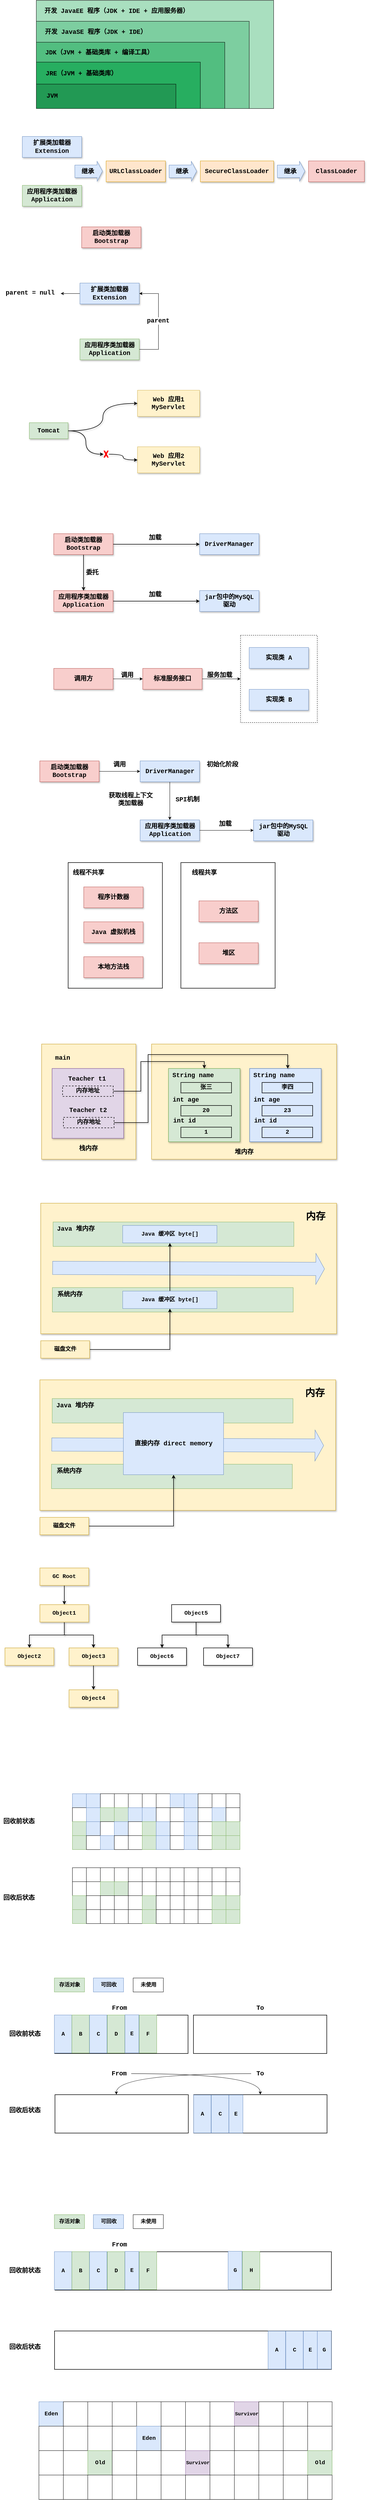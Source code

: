 <mxfile version="24.0.7" type="github">
  <diagram name="第 1 页" id="4XuqgBqllzZ5i-OFDoUk">
    <mxGraphModel dx="1428" dy="603" grid="0" gridSize="10" guides="1" tooltips="1" connect="1" arrows="1" fold="1" page="0" pageScale="1" pageWidth="827" pageHeight="1169" math="0" shadow="0">
      <root>
        <mxCell id="0" />
        <mxCell id="1" parent="0" />
        <mxCell id="4eOzYlQui4YJyXXv_W1e-53" value="" style="rounded=0;whiteSpace=wrap;html=1;strokeWidth=1.5;" parent="1" vertex="1">
          <mxGeometry x="474" y="2550" width="270" height="360" as="geometry" />
        </mxCell>
        <mxCell id="4eOzYlQui4YJyXXv_W1e-51" value="" style="rounded=0;whiteSpace=wrap;html=1;strokeWidth=1.5;" parent="1" vertex="1">
          <mxGeometry x="151" y="2550" width="270" height="360" as="geometry" />
        </mxCell>
        <mxCell id="4eOzYlQui4YJyXXv_W1e-27" value="" style="rounded=0;whiteSpace=wrap;html=1;dashed=1;gradientColor=default;fillColor=none;shadow=1;" parent="1" vertex="1">
          <mxGeometry x="645" y="1899" width="220" height="250" as="geometry" />
        </mxCell>
        <mxCell id="dcWBwzug1pwUgWj8RsAs-1" value="" style="rounded=0;whiteSpace=wrap;html=1;fillColor=#A9DFBF;" parent="1" vertex="1">
          <mxGeometry x="60" y="80" width="680" height="310" as="geometry" />
        </mxCell>
        <mxCell id="dcWBwzug1pwUgWj8RsAs-2" value="&lt;b&gt;&lt;font style=&quot;font-size: 18px;&quot; face=&quot;Courier New&quot;&gt;开发 JavaEE 程序（JDK + IDE + 应用服务器）&lt;/font&gt;&lt;/b&gt;" style="text;html=1;align=center;verticalAlign=middle;resizable=0;points=[];autosize=1;strokeColor=none;fillColor=none;" parent="1" vertex="1">
          <mxGeometry x="70" y="91" width="440" height="40" as="geometry" />
        </mxCell>
        <mxCell id="dcWBwzug1pwUgWj8RsAs-3" value="" style="rounded=0;whiteSpace=wrap;html=1;fillColor=#7DCEA0;" parent="1" vertex="1">
          <mxGeometry x="60" y="140" width="610" height="250" as="geometry" />
        </mxCell>
        <mxCell id="dcWBwzug1pwUgWj8RsAs-4" value="&lt;b&gt;&lt;font style=&quot;font-size: 18px;&quot; face=&quot;Courier New&quot;&gt;开发 JavaSE 程序（JDK + IDE）&lt;/font&gt;&lt;/b&gt;" style="text;html=1;align=center;verticalAlign=middle;resizable=0;points=[];autosize=1;strokeColor=none;fillColor=none;" parent="1" vertex="1">
          <mxGeometry x="70" y="151" width="320" height="40" as="geometry" />
        </mxCell>
        <mxCell id="dcWBwzug1pwUgWj8RsAs-5" value="" style="rounded=0;whiteSpace=wrap;html=1;fillColor=#52BE80;" parent="1" vertex="1">
          <mxGeometry x="60" y="200" width="540" height="190" as="geometry" />
        </mxCell>
        <mxCell id="dcWBwzug1pwUgWj8RsAs-6" value="&lt;font face=&quot;Courier New&quot;&gt;&lt;span style=&quot;font-size: 18px;&quot;&gt;&lt;b&gt;JDK（JVM + 基础类库 + 编译工具）&lt;/b&gt;&lt;/span&gt;&lt;/font&gt;" style="text;html=1;align=center;verticalAlign=middle;resizable=0;points=[];autosize=1;strokeColor=none;fillColor=none;" parent="1" vertex="1">
          <mxGeometry x="75" y="210" width="330" height="40" as="geometry" />
        </mxCell>
        <mxCell id="dcWBwzug1pwUgWj8RsAs-7" value="" style="rounded=0;whiteSpace=wrap;html=1;fillColor=#27AE60;" parent="1" vertex="1">
          <mxGeometry x="60" y="257" width="470" height="133" as="geometry" />
        </mxCell>
        <mxCell id="dcWBwzug1pwUgWj8RsAs-8" value="&lt;font face=&quot;Courier New&quot;&gt;&lt;span style=&quot;font-size: 18px;&quot;&gt;&lt;b&gt;JRE（JVM + 基础类库）&lt;/b&gt;&lt;/span&gt;&lt;/font&gt;" style="text;html=1;align=center;verticalAlign=middle;resizable=0;points=[];autosize=1;strokeColor=none;fillColor=none;" parent="1" vertex="1">
          <mxGeometry x="74" y="270" width="230" height="40" as="geometry" />
        </mxCell>
        <mxCell id="dcWBwzug1pwUgWj8RsAs-9" value="" style="rounded=0;whiteSpace=wrap;html=1;fillColor=#229954;" parent="1" vertex="1">
          <mxGeometry x="60" y="320" width="400" height="70" as="geometry" />
        </mxCell>
        <mxCell id="dcWBwzug1pwUgWj8RsAs-10" value="&lt;font face=&quot;Courier New&quot;&gt;&lt;span style=&quot;font-size: 18px;&quot;&gt;&lt;b&gt;JVM&lt;/b&gt;&lt;/span&gt;&lt;/font&gt;" style="text;html=1;align=center;verticalAlign=middle;resizable=0;points=[];autosize=1;strokeColor=none;fillColor=none;" parent="1" vertex="1">
          <mxGeometry x="75" y="333.5" width="60" height="40" as="geometry" />
        </mxCell>
        <mxCell id="dcWBwzug1pwUgWj8RsAs-11" value="&lt;b style=&quot;font-size: 18px;&quot;&gt;&lt;font style=&quot;font-size: 18px;&quot; face=&quot;Courier New&quot;&gt;扩展类加载器&lt;br&gt;Extension&lt;/font&gt;&lt;/b&gt;" style="rounded=0;whiteSpace=wrap;html=1;fillColor=#dae8fc;strokeColor=#6c8ebf;shadow=1;" parent="1" vertex="1">
          <mxGeometry x="20" y="470" width="170" height="60" as="geometry" />
        </mxCell>
        <mxCell id="dcWBwzug1pwUgWj8RsAs-12" value="&lt;font face=&quot;Courier New&quot;&gt;&lt;span style=&quot;font-size: 18px;&quot;&gt;&lt;b&gt;应用程序类加载器Application&lt;/b&gt;&lt;/span&gt;&lt;/font&gt;" style="rounded=0;whiteSpace=wrap;html=1;fillColor=#d5e8d4;strokeColor=#82b366;shadow=1;" parent="1" vertex="1">
          <mxGeometry x="20" y="610" width="170" height="60" as="geometry" />
        </mxCell>
        <mxCell id="dcWBwzug1pwUgWj8RsAs-13" value="&lt;font face=&quot;Courier New&quot;&gt;&lt;span style=&quot;font-size: 18px;&quot;&gt;&lt;b&gt;URLClassLoader&lt;/b&gt;&lt;/span&gt;&lt;/font&gt;" style="rounded=0;whiteSpace=wrap;html=1;fillColor=#ffe6cc;strokeColor=#d79b00;shadow=1;" parent="1" vertex="1">
          <mxGeometry x="260" y="540" width="170" height="60" as="geometry" />
        </mxCell>
        <mxCell id="dcWBwzug1pwUgWj8RsAs-14" value="&lt;font face=&quot;Courier New&quot;&gt;&lt;span style=&quot;font-size: 18px;&quot;&gt;&lt;b&gt;SecureClassLoader&lt;/b&gt;&lt;/span&gt;&lt;/font&gt;" style="rounded=0;whiteSpace=wrap;html=1;fillColor=#ffe6cc;strokeColor=#d79b00;shadow=1;" parent="1" vertex="1">
          <mxGeometry x="530" y="540" width="210" height="60" as="geometry" />
        </mxCell>
        <mxCell id="dcWBwzug1pwUgWj8RsAs-15" value="&lt;font face=&quot;Courier New&quot;&gt;&lt;span style=&quot;font-size: 18px;&quot;&gt;&lt;b&gt;ClassLoader&lt;/b&gt;&lt;/span&gt;&lt;/font&gt;" style="rounded=0;whiteSpace=wrap;html=1;fillColor=#f8cecc;strokeColor=#b85450;shadow=1;" parent="1" vertex="1">
          <mxGeometry x="840" y="540" width="160" height="60" as="geometry" />
        </mxCell>
        <mxCell id="dcWBwzug1pwUgWj8RsAs-19" value="" style="shape=flexArrow;endArrow=classic;html=1;rounded=0;width=36;endSize=4.76;fillColor=#dae8fc;strokeColor=#6c8ebf;shadow=1;" parent="1" edge="1">
          <mxGeometry width="50" height="50" relative="1" as="geometry">
            <mxPoint x="440" y="570" as="sourcePoint" />
            <mxPoint x="520" y="569.5" as="targetPoint" />
          </mxGeometry>
        </mxCell>
        <mxCell id="dcWBwzug1pwUgWj8RsAs-20" value="&lt;b style=&quot;font-size: 18px;&quot;&gt;&lt;font face=&quot;Courier New&quot; style=&quot;font-size: 18px;&quot;&gt;继承&lt;/font&gt;&lt;/b&gt;" style="edgeLabel;html=1;align=center;verticalAlign=middle;resizable=0;points=[];fontSize=18;labelBackgroundColor=none;" parent="dcWBwzug1pwUgWj8RsAs-19" vertex="1" connectable="0">
          <mxGeometry x="0.414" y="2" relative="1" as="geometry">
            <mxPoint x="-20" y="3" as="offset" />
          </mxGeometry>
        </mxCell>
        <mxCell id="dcWBwzug1pwUgWj8RsAs-21" value="" style="shape=flexArrow;endArrow=classic;html=1;rounded=0;width=36;endSize=4.76;fillColor=#dae8fc;strokeColor=#6c8ebf;shadow=1;" parent="1" edge="1">
          <mxGeometry width="50" height="50" relative="1" as="geometry">
            <mxPoint x="750" y="570" as="sourcePoint" />
            <mxPoint x="830" y="569.5" as="targetPoint" />
          </mxGeometry>
        </mxCell>
        <mxCell id="dcWBwzug1pwUgWj8RsAs-22" value="&lt;b style=&quot;font-size: 18px;&quot;&gt;&lt;font face=&quot;Courier New&quot; style=&quot;font-size: 18px;&quot;&gt;继承&lt;/font&gt;&lt;/b&gt;" style="edgeLabel;html=1;align=center;verticalAlign=middle;resizable=0;points=[];fontSize=18;labelBackgroundColor=none;" parent="dcWBwzug1pwUgWj8RsAs-21" vertex="1" connectable="0">
          <mxGeometry x="0.414" y="2" relative="1" as="geometry">
            <mxPoint x="-20" y="3" as="offset" />
          </mxGeometry>
        </mxCell>
        <mxCell id="dcWBwzug1pwUgWj8RsAs-24" value="" style="shape=flexArrow;endArrow=classic;html=1;rounded=0;width=36;endSize=4.76;fillColor=#dae8fc;strokeColor=#6c8ebf;shadow=1;" parent="1" edge="1">
          <mxGeometry width="50" height="50" relative="1" as="geometry">
            <mxPoint x="170" y="570" as="sourcePoint" />
            <mxPoint x="250" y="569.5" as="targetPoint" />
          </mxGeometry>
        </mxCell>
        <mxCell id="dcWBwzug1pwUgWj8RsAs-25" value="&lt;b style=&quot;font-size: 18px;&quot;&gt;&lt;font face=&quot;Courier New&quot; style=&quot;font-size: 18px;&quot;&gt;继承&lt;/font&gt;&lt;/b&gt;" style="edgeLabel;html=1;align=center;verticalAlign=middle;resizable=0;points=[];fontSize=18;labelBackgroundColor=none;" parent="dcWBwzug1pwUgWj8RsAs-24" vertex="1" connectable="0">
          <mxGeometry x="0.414" y="2" relative="1" as="geometry">
            <mxPoint x="-20" y="3" as="offset" />
          </mxGeometry>
        </mxCell>
        <mxCell id="dcWBwzug1pwUgWj8RsAs-35" style="edgeStyle=orthogonalEdgeStyle;rounded=0;orthogonalLoop=1;jettySize=auto;html=1;" parent="1" source="dcWBwzug1pwUgWj8RsAs-26" edge="1">
          <mxGeometry relative="1" as="geometry">
            <mxPoint x="130" y="920" as="targetPoint" />
          </mxGeometry>
        </mxCell>
        <mxCell id="dcWBwzug1pwUgWj8RsAs-26" value="&lt;b style=&quot;font-size: 18px;&quot;&gt;&lt;font style=&quot;font-size: 18px;&quot; face=&quot;Courier New&quot;&gt;扩展类加载器&lt;br&gt;Extension&lt;/font&gt;&lt;/b&gt;" style="rounded=0;whiteSpace=wrap;html=1;fillColor=#dae8fc;strokeColor=#6c8ebf;shadow=1;" parent="1" vertex="1">
          <mxGeometry x="185" y="890" width="170" height="60" as="geometry" />
        </mxCell>
        <mxCell id="dcWBwzug1pwUgWj8RsAs-29" style="edgeStyle=orthogonalEdgeStyle;rounded=0;orthogonalLoop=1;jettySize=auto;html=1;entryX=1;entryY=0.5;entryDx=0;entryDy=0;" parent="1" source="dcWBwzug1pwUgWj8RsAs-27" target="dcWBwzug1pwUgWj8RsAs-26" edge="1">
          <mxGeometry relative="1" as="geometry">
            <Array as="points">
              <mxPoint x="410" y="1080" />
              <mxPoint x="410" y="920" />
            </Array>
          </mxGeometry>
        </mxCell>
        <mxCell id="dcWBwzug1pwUgWj8RsAs-30" value="&lt;b&gt;&lt;font style=&quot;font-size: 18px;&quot; face=&quot;Courier New&quot;&gt;parent&lt;/font&gt;&lt;/b&gt;" style="edgeLabel;html=1;align=center;verticalAlign=middle;resizable=0;points=[];" parent="dcWBwzug1pwUgWj8RsAs-29" vertex="1" connectable="0">
          <mxGeometry x="0.019" y="1" relative="1" as="geometry">
            <mxPoint as="offset" />
          </mxGeometry>
        </mxCell>
        <mxCell id="dcWBwzug1pwUgWj8RsAs-27" value="&lt;font face=&quot;Courier New&quot;&gt;&lt;span style=&quot;font-size: 18px;&quot;&gt;&lt;b&gt;应用程序类加载器Application&lt;/b&gt;&lt;/span&gt;&lt;/font&gt;" style="rounded=0;whiteSpace=wrap;html=1;fillColor=#d5e8d4;strokeColor=#82b366;shadow=1;" parent="1" vertex="1">
          <mxGeometry x="185" y="1050" width="170" height="60" as="geometry" />
        </mxCell>
        <mxCell id="dcWBwzug1pwUgWj8RsAs-28" value="&lt;font face=&quot;Courier New&quot;&gt;&lt;span style=&quot;font-size: 18px;&quot;&gt;&lt;b&gt;启动类加载器Bootstrap&lt;/b&gt;&lt;/span&gt;&lt;/font&gt;" style="rounded=0;whiteSpace=wrap;html=1;fillColor=#f8cecc;strokeColor=#b85450;shadow=1;" parent="1" vertex="1">
          <mxGeometry x="190" y="729" width="170" height="60" as="geometry" />
        </mxCell>
        <mxCell id="dcWBwzug1pwUgWj8RsAs-34" value="&lt;b&gt;&lt;font style=&quot;font-size: 18px;&quot; face=&quot;Courier New&quot;&gt;parent = null&lt;/font&gt;&lt;/b&gt;" style="edgeLabel;html=1;align=center;verticalAlign=middle;resizable=0;points=[];" parent="1" vertex="1" connectable="0">
          <mxGeometry x="40" y="920" as="geometry">
            <mxPoint x="2" y="-2" as="offset" />
          </mxGeometry>
        </mxCell>
        <mxCell id="4eOzYlQui4YJyXXv_W1e-5" style="edgeStyle=orthogonalEdgeStyle;rounded=0;orthogonalLoop=1;jettySize=auto;html=1;entryX=0;entryY=0.5;entryDx=0;entryDy=0;curved=1;strokeWidth=1.5;shadow=1;" parent="1" source="4eOzYlQui4YJyXXv_W1e-2" target="4eOzYlQui4YJyXXv_W1e-3" edge="1">
          <mxGeometry relative="1" as="geometry" />
        </mxCell>
        <mxCell id="4eOzYlQui4YJyXXv_W1e-6" style="edgeStyle=orthogonalEdgeStyle;rounded=0;orthogonalLoop=1;jettySize=auto;html=1;entryX=0;entryY=0.5;entryDx=0;entryDy=0;curved=1;strokeWidth=1.5;shadow=1;" parent="1" source="4eOzYlQui4YJyXXv_W1e-8" target="4eOzYlQui4YJyXXv_W1e-4" edge="1">
          <mxGeometry relative="1" as="geometry" />
        </mxCell>
        <mxCell id="4eOzYlQui4YJyXXv_W1e-2" value="&lt;font face=&quot;Courier New&quot;&gt;&lt;span style=&quot;font-size: 18px;&quot;&gt;&lt;b&gt;Tomcat&lt;/b&gt;&lt;/span&gt;&lt;/font&gt;" style="rounded=0;whiteSpace=wrap;html=1;fillColor=#d5e8d4;strokeColor=#82b366;shadow=1;" parent="1" vertex="1">
          <mxGeometry x="40" y="1290" width="111" height="46" as="geometry" />
        </mxCell>
        <mxCell id="4eOzYlQui4YJyXXv_W1e-3" value="&lt;font face=&quot;Courier New&quot;&gt;&lt;span style=&quot;font-size: 18px;&quot;&gt;&lt;b&gt;Web 应用1&lt;br&gt;MyServlet&lt;br&gt;&lt;/b&gt;&lt;/span&gt;&lt;/font&gt;" style="rounded=0;whiteSpace=wrap;html=1;fillColor=#fff2cc;strokeColor=#d6b656;shadow=1;" parent="1" vertex="1">
          <mxGeometry x="350" y="1197" width="178" height="75" as="geometry" />
        </mxCell>
        <mxCell id="4eOzYlQui4YJyXXv_W1e-4" value="&lt;font face=&quot;Courier New&quot;&gt;&lt;span style=&quot;font-size: 18px;&quot;&gt;&lt;b&gt;Web 应用2&lt;br&gt;MyServlet&lt;br&gt;&lt;/b&gt;&lt;/span&gt;&lt;/font&gt;" style="rounded=0;whiteSpace=wrap;html=1;fillColor=#fff2cc;strokeColor=#d6b656;shadow=1;" parent="1" vertex="1">
          <mxGeometry x="350" y="1359" width="178" height="75" as="geometry" />
        </mxCell>
        <mxCell id="4eOzYlQui4YJyXXv_W1e-9" value="" style="edgeStyle=orthogonalEdgeStyle;rounded=0;orthogonalLoop=1;jettySize=auto;html=1;entryX=0;entryY=0.5;entryDx=0;entryDy=0;curved=1;strokeWidth=1.5;shadow=1;" parent="1" source="4eOzYlQui4YJyXXv_W1e-2" target="4eOzYlQui4YJyXXv_W1e-8" edge="1">
          <mxGeometry relative="1" as="geometry">
            <mxPoint x="151" y="1313" as="sourcePoint" />
            <mxPoint x="350" y="1397" as="targetPoint" />
          </mxGeometry>
        </mxCell>
        <mxCell id="4eOzYlQui4YJyXXv_W1e-8" value="" style="verticalLabelPosition=bottom;verticalAlign=top;html=1;shape=mxgraph.basic.x;fillColor=#FF0000;strokeColor=none;" parent="1" vertex="1">
          <mxGeometry x="252.5" y="1370" width="15" height="20" as="geometry" />
        </mxCell>
        <mxCell id="4eOzYlQui4YJyXXv_W1e-12" style="edgeStyle=orthogonalEdgeStyle;rounded=0;orthogonalLoop=1;jettySize=auto;html=1;strokeWidth=1.5;shadow=1;" parent="1" source="4eOzYlQui4YJyXXv_W1e-10" target="4eOzYlQui4YJyXXv_W1e-11" edge="1">
          <mxGeometry relative="1" as="geometry" />
        </mxCell>
        <mxCell id="4eOzYlQui4YJyXXv_W1e-17" style="edgeStyle=orthogonalEdgeStyle;rounded=0;orthogonalLoop=1;jettySize=auto;html=1;strokeWidth=1.5;shadow=1;" parent="1" source="4eOzYlQui4YJyXXv_W1e-10" target="4eOzYlQui4YJyXXv_W1e-15" edge="1">
          <mxGeometry relative="1" as="geometry" />
        </mxCell>
        <mxCell id="4eOzYlQui4YJyXXv_W1e-10" value="&lt;font face=&quot;Courier New&quot;&gt;&lt;span style=&quot;font-size: 18px;&quot;&gt;&lt;b&gt;启动类加载器Bootstrap&lt;/b&gt;&lt;/span&gt;&lt;/font&gt;" style="rounded=0;whiteSpace=wrap;html=1;fillColor=#f8cecc;strokeColor=#b85450;shadow=1;" parent="1" vertex="1">
          <mxGeometry x="110" y="1608" width="170" height="60" as="geometry" />
        </mxCell>
        <mxCell id="4eOzYlQui4YJyXXv_W1e-19" style="edgeStyle=orthogonalEdgeStyle;rounded=0;orthogonalLoop=1;jettySize=auto;html=1;strokeWidth=1.5;shadow=1;" parent="1" source="4eOzYlQui4YJyXXv_W1e-11" target="4eOzYlQui4YJyXXv_W1e-16" edge="1">
          <mxGeometry relative="1" as="geometry" />
        </mxCell>
        <mxCell id="4eOzYlQui4YJyXXv_W1e-11" value="&lt;font face=&quot;Courier New&quot;&gt;&lt;span style=&quot;font-size: 18px;&quot;&gt;&lt;b&gt;应用程序类加载器&lt;br&gt;Application&lt;br&gt;&lt;/b&gt;&lt;/span&gt;&lt;/font&gt;" style="rounded=0;whiteSpace=wrap;html=1;fillColor=#f8cecc;strokeColor=#b85450;shadow=1;" parent="1" vertex="1">
          <mxGeometry x="110" y="1771" width="170" height="60" as="geometry" />
        </mxCell>
        <mxCell id="4eOzYlQui4YJyXXv_W1e-14" value="&lt;b&gt;&lt;font style=&quot;font-size: 18px;&quot; face=&quot;Courier New&quot;&gt;委托&lt;/font&gt;&lt;/b&gt;" style="text;html=1;align=center;verticalAlign=middle;resizable=0;points=[];autosize=1;strokeColor=none;fillColor=none;" parent="1" vertex="1">
          <mxGeometry x="190" y="1700" width="60" height="40" as="geometry" />
        </mxCell>
        <mxCell id="4eOzYlQui4YJyXXv_W1e-15" value="&lt;font face=&quot;Courier New&quot;&gt;&lt;span style=&quot;font-size: 18px;&quot;&gt;&lt;b&gt;DriverManager&lt;/b&gt;&lt;/span&gt;&lt;/font&gt;" style="rounded=0;whiteSpace=wrap;html=1;fillColor=#dae8fc;strokeColor=#6c8ebf;shadow=1;" parent="1" vertex="1">
          <mxGeometry x="528" y="1608" width="170" height="60" as="geometry" />
        </mxCell>
        <mxCell id="4eOzYlQui4YJyXXv_W1e-16" value="&lt;font face=&quot;Courier New&quot;&gt;&lt;span style=&quot;font-size: 18px;&quot;&gt;&lt;b&gt;jar包中的MySQL&lt;br&gt;驱动&lt;br&gt;&lt;/b&gt;&lt;/span&gt;&lt;/font&gt;" style="rounded=0;whiteSpace=wrap;html=1;fillColor=#dae8fc;strokeColor=#6c8ebf;shadow=1;" parent="1" vertex="1">
          <mxGeometry x="528" y="1771" width="170" height="60" as="geometry" />
        </mxCell>
        <mxCell id="4eOzYlQui4YJyXXv_W1e-18" value="&lt;b&gt;&lt;font style=&quot;font-size: 18px;&quot; face=&quot;Courier New&quot;&gt;加载&lt;/font&gt;&lt;/b&gt;" style="text;html=1;align=center;verticalAlign=middle;resizable=0;points=[];autosize=1;strokeColor=none;fillColor=none;" parent="1" vertex="1">
          <mxGeometry x="370" y="1600" width="60" height="40" as="geometry" />
        </mxCell>
        <mxCell id="4eOzYlQui4YJyXXv_W1e-20" value="&lt;b&gt;&lt;font style=&quot;font-size: 18px;&quot; face=&quot;Courier New&quot;&gt;加载&lt;/font&gt;&lt;/b&gt;" style="text;html=1;align=center;verticalAlign=middle;resizable=0;points=[];autosize=1;strokeColor=none;fillColor=none;" parent="1" vertex="1">
          <mxGeometry x="370" y="1763" width="60" height="40" as="geometry" />
        </mxCell>
        <mxCell id="4eOzYlQui4YJyXXv_W1e-25" style="edgeStyle=orthogonalEdgeStyle;rounded=0;orthogonalLoop=1;jettySize=auto;html=1;" parent="1" source="4eOzYlQui4YJyXXv_W1e-21" target="4eOzYlQui4YJyXXv_W1e-22" edge="1">
          <mxGeometry relative="1" as="geometry" />
        </mxCell>
        <mxCell id="4eOzYlQui4YJyXXv_W1e-21" value="&lt;font face=&quot;Courier New&quot;&gt;&lt;span style=&quot;font-size: 18px;&quot;&gt;&lt;b&gt;调用方&lt;/b&gt;&lt;/span&gt;&lt;/font&gt;" style="rounded=0;whiteSpace=wrap;html=1;fillColor=#f8cecc;strokeColor=#b85450;shadow=1;" parent="1" vertex="1">
          <mxGeometry x="110" y="1994" width="170" height="60" as="geometry" />
        </mxCell>
        <mxCell id="4eOzYlQui4YJyXXv_W1e-28" style="edgeStyle=orthogonalEdgeStyle;rounded=0;orthogonalLoop=1;jettySize=auto;html=1;entryX=0;entryY=0.5;entryDx=0;entryDy=0;" parent="1" source="4eOzYlQui4YJyXXv_W1e-22" target="4eOzYlQui4YJyXXv_W1e-27" edge="1">
          <mxGeometry relative="1" as="geometry" />
        </mxCell>
        <mxCell id="4eOzYlQui4YJyXXv_W1e-22" value="&lt;font face=&quot;Courier New&quot;&gt;&lt;span style=&quot;font-size: 18px;&quot;&gt;&lt;b&gt;标准服务接口&lt;/b&gt;&lt;/span&gt;&lt;/font&gt;" style="rounded=0;whiteSpace=wrap;html=1;fillColor=#f8cecc;strokeColor=#b85450;shadow=1;" parent="1" vertex="1">
          <mxGeometry x="365" y="1994" width="170" height="60" as="geometry" />
        </mxCell>
        <mxCell id="4eOzYlQui4YJyXXv_W1e-23" value="&lt;font face=&quot;Courier New&quot;&gt;&lt;span style=&quot;font-size: 18px;&quot;&gt;&lt;b&gt;实现类 A&lt;br&gt;&lt;/b&gt;&lt;/span&gt;&lt;/font&gt;" style="rounded=0;whiteSpace=wrap;html=1;fillColor=#dae8fc;strokeColor=#6c8ebf;shadow=1;" parent="1" vertex="1">
          <mxGeometry x="670" y="1934" width="170" height="60" as="geometry" />
        </mxCell>
        <mxCell id="4eOzYlQui4YJyXXv_W1e-24" value="&lt;font face=&quot;Courier New&quot;&gt;&lt;span style=&quot;font-size: 18px;&quot;&gt;&lt;b&gt;实现类 B&lt;br&gt;&lt;/b&gt;&lt;/span&gt;&lt;/font&gt;" style="rounded=0;whiteSpace=wrap;html=1;fillColor=#dae8fc;strokeColor=#6c8ebf;shadow=1;" parent="1" vertex="1">
          <mxGeometry x="670" y="2054" width="170" height="60" as="geometry" />
        </mxCell>
        <mxCell id="4eOzYlQui4YJyXXv_W1e-26" value="&lt;b&gt;&lt;font style=&quot;font-size: 18px;&quot; face=&quot;Courier New&quot;&gt;调用&lt;/font&gt;&lt;/b&gt;" style="text;html=1;align=center;verticalAlign=middle;resizable=0;points=[];autosize=1;strokeColor=none;fillColor=none;" parent="1" vertex="1">
          <mxGeometry x="290" y="1994" width="60" height="40" as="geometry" />
        </mxCell>
        <mxCell id="4eOzYlQui4YJyXXv_W1e-29" value="&lt;font face=&quot;Courier New&quot;&gt;&lt;span style=&quot;font-size: 18px;&quot;&gt;&lt;b&gt;服务加载&lt;/b&gt;&lt;/span&gt;&lt;/font&gt;" style="text;html=1;align=center;verticalAlign=middle;resizable=0;points=[];autosize=1;strokeColor=none;fillColor=none;" parent="1" vertex="1">
          <mxGeometry x="535" y="1994" width="100" height="40" as="geometry" />
        </mxCell>
        <mxCell id="4eOzYlQui4YJyXXv_W1e-37" style="edgeStyle=orthogonalEdgeStyle;rounded=0;orthogonalLoop=1;jettySize=auto;html=1;" parent="1" source="4eOzYlQui4YJyXXv_W1e-31" target="4eOzYlQui4YJyXXv_W1e-32" edge="1">
          <mxGeometry relative="1" as="geometry" />
        </mxCell>
        <mxCell id="4eOzYlQui4YJyXXv_W1e-31" value="&lt;font face=&quot;Courier New&quot;&gt;&lt;span style=&quot;font-size: 18px;&quot;&gt;&lt;b&gt;启动类加载器Bootstrap&lt;/b&gt;&lt;/span&gt;&lt;/font&gt;" style="rounded=0;whiteSpace=wrap;html=1;fillColor=#f8cecc;strokeColor=#b85450;shadow=1;" parent="1" vertex="1">
          <mxGeometry x="70" y="2259" width="170" height="60" as="geometry" />
        </mxCell>
        <mxCell id="4eOzYlQui4YJyXXv_W1e-39" style="edgeStyle=orthogonalEdgeStyle;rounded=0;orthogonalLoop=1;jettySize=auto;html=1;" parent="1" source="4eOzYlQui4YJyXXv_W1e-32" target="4eOzYlQui4YJyXXv_W1e-33" edge="1">
          <mxGeometry relative="1" as="geometry" />
        </mxCell>
        <mxCell id="4eOzYlQui4YJyXXv_W1e-32" value="&lt;font face=&quot;Courier New&quot;&gt;&lt;span style=&quot;font-size: 18px;&quot;&gt;&lt;b&gt;DriverManager&lt;br&gt;&lt;/b&gt;&lt;/span&gt;&lt;/font&gt;" style="rounded=0;whiteSpace=wrap;html=1;fillColor=#dae8fc;strokeColor=#6c8ebf;shadow=1;" parent="1" vertex="1">
          <mxGeometry x="357.5" y="2259" width="170" height="60" as="geometry" />
        </mxCell>
        <mxCell id="4eOzYlQui4YJyXXv_W1e-41" style="edgeStyle=orthogonalEdgeStyle;rounded=0;orthogonalLoop=1;jettySize=auto;html=1;" parent="1" source="4eOzYlQui4YJyXXv_W1e-33" target="4eOzYlQui4YJyXXv_W1e-34" edge="1">
          <mxGeometry relative="1" as="geometry" />
        </mxCell>
        <mxCell id="4eOzYlQui4YJyXXv_W1e-33" value="&lt;font face=&quot;Courier New&quot;&gt;&lt;span style=&quot;font-size: 18px;&quot;&gt;&lt;b&gt;应用程序类加载器&lt;br&gt;Application&lt;br&gt;&lt;/b&gt;&lt;/span&gt;&lt;/font&gt;" style="rounded=0;whiteSpace=wrap;html=1;fillColor=#dae8fc;strokeColor=#6c8ebf;shadow=1;" parent="1" vertex="1">
          <mxGeometry x="357.5" y="2428" width="170" height="60" as="geometry" />
        </mxCell>
        <mxCell id="4eOzYlQui4YJyXXv_W1e-34" value="&lt;font face=&quot;Courier New&quot;&gt;&lt;span style=&quot;font-size: 18px;&quot;&gt;&lt;b&gt;jar包中的MySQL&lt;br&gt;驱动&lt;br&gt;&lt;/b&gt;&lt;/span&gt;&lt;/font&gt;" style="rounded=0;whiteSpace=wrap;html=1;fillColor=#dae8fc;strokeColor=#6c8ebf;shadow=1;" parent="1" vertex="1">
          <mxGeometry x="682.5" y="2428" width="170" height="60" as="geometry" />
        </mxCell>
        <mxCell id="4eOzYlQui4YJyXXv_W1e-36" value="&lt;b&gt;&lt;font style=&quot;font-size: 18px;&quot; face=&quot;Courier New&quot;&gt;调用&lt;/font&gt;&lt;/b&gt;" style="text;html=1;align=center;verticalAlign=middle;resizable=0;points=[];autosize=1;strokeColor=none;fillColor=none;" parent="1" vertex="1">
          <mxGeometry x="267.5" y="2250" width="60" height="40" as="geometry" />
        </mxCell>
        <mxCell id="4eOzYlQui4YJyXXv_W1e-38" value="&lt;b&gt;&lt;font style=&quot;font-size: 18px;&quot; face=&quot;Courier New&quot;&gt;初始化阶段&lt;/font&gt;&lt;/b&gt;" style="text;html=1;align=center;verticalAlign=middle;resizable=0;points=[];autosize=1;strokeColor=none;fillColor=none;" parent="1" vertex="1">
          <mxGeometry x="537.5" y="2250" width="110" height="40" as="geometry" />
        </mxCell>
        <mxCell id="4eOzYlQui4YJyXXv_W1e-40" value="&lt;b&gt;&lt;font style=&quot;font-size: 18px;&quot; face=&quot;Courier New&quot;&gt;SPI机制&lt;/font&gt;&lt;/b&gt;" style="text;html=1;align=center;verticalAlign=middle;resizable=0;points=[];autosize=1;strokeColor=none;fillColor=none;" parent="1" vertex="1">
          <mxGeometry x="447.5" y="2350" width="90" height="40" as="geometry" />
        </mxCell>
        <mxCell id="4eOzYlQui4YJyXXv_W1e-42" value="&lt;font face=&quot;Courier New&quot;&gt;&lt;span style=&quot;font-size: 18px;&quot;&gt;&lt;b&gt;加载&lt;/b&gt;&lt;/span&gt;&lt;/font&gt;" style="text;html=1;align=center;verticalAlign=middle;resizable=0;points=[];autosize=1;strokeColor=none;fillColor=none;" parent="1" vertex="1">
          <mxGeometry x="570.5" y="2420" width="60" height="40" as="geometry" />
        </mxCell>
        <mxCell id="4eOzYlQui4YJyXXv_W1e-43" value="&lt;b&gt;&lt;font style=&quot;font-size: 18px;&quot; face=&quot;Courier New&quot;&gt;获取线程上下文&lt;br&gt;类加载器&lt;/font&gt;&lt;/b&gt;" style="text;html=1;align=center;verticalAlign=middle;resizable=0;points=[];autosize=1;strokeColor=none;fillColor=none;" parent="1" vertex="1">
          <mxGeometry x="255" y="2340" width="150" height="60" as="geometry" />
        </mxCell>
        <mxCell id="4eOzYlQui4YJyXXv_W1e-46" value="&lt;font face=&quot;Courier New&quot;&gt;&lt;span style=&quot;font-size: 18px;&quot;&gt;&lt;b&gt;程序计数器&lt;/b&gt;&lt;/span&gt;&lt;/font&gt;" style="rounded=0;whiteSpace=wrap;html=1;fillColor=#f8cecc;strokeColor=#b85450;shadow=1;" parent="1" vertex="1">
          <mxGeometry x="196" y="2620" width="170" height="60" as="geometry" />
        </mxCell>
        <mxCell id="4eOzYlQui4YJyXXv_W1e-47" value="&lt;font face=&quot;Courier New&quot;&gt;&lt;span style=&quot;font-size: 18px;&quot;&gt;&lt;b&gt;Java 虚拟机栈&lt;/b&gt;&lt;/span&gt;&lt;/font&gt;" style="rounded=0;whiteSpace=wrap;html=1;fillColor=#f8cecc;strokeColor=#b85450;shadow=1;" parent="1" vertex="1">
          <mxGeometry x="196" y="2720" width="170" height="60" as="geometry" />
        </mxCell>
        <mxCell id="4eOzYlQui4YJyXXv_W1e-48" value="&lt;font face=&quot;Courier New&quot;&gt;&lt;span style=&quot;font-size: 18px;&quot;&gt;&lt;b&gt;本地方法栈&lt;/b&gt;&lt;/span&gt;&lt;/font&gt;" style="rounded=0;whiteSpace=wrap;html=1;fillColor=#f8cecc;strokeColor=#b85450;shadow=1;" parent="1" vertex="1">
          <mxGeometry x="196" y="2820" width="170" height="60" as="geometry" />
        </mxCell>
        <mxCell id="4eOzYlQui4YJyXXv_W1e-49" value="&lt;font face=&quot;Courier New&quot;&gt;&lt;span style=&quot;font-size: 18px;&quot;&gt;&lt;b&gt;方法区&lt;/b&gt;&lt;/span&gt;&lt;/font&gt;" style="rounded=0;whiteSpace=wrap;html=1;fillColor=#f8cecc;strokeColor=#b85450;shadow=1;" parent="1" vertex="1">
          <mxGeometry x="526" y="2660" width="170" height="60" as="geometry" />
        </mxCell>
        <mxCell id="4eOzYlQui4YJyXXv_W1e-50" value="&lt;font face=&quot;Courier New&quot;&gt;&lt;span style=&quot;font-size: 18px;&quot;&gt;&lt;b&gt;堆区&lt;/b&gt;&lt;/span&gt;&lt;/font&gt;" style="rounded=0;whiteSpace=wrap;html=1;fillColor=#f8cecc;strokeColor=#b85450;shadow=1;" parent="1" vertex="1">
          <mxGeometry x="526" y="2780" width="170" height="60" as="geometry" />
        </mxCell>
        <mxCell id="4eOzYlQui4YJyXXv_W1e-52" value="&lt;font face=&quot;Courier New&quot;&gt;&lt;span style=&quot;font-size: 18px;&quot;&gt;&lt;b&gt;线程不共享&lt;/b&gt;&lt;/span&gt;&lt;/font&gt;" style="text;html=1;align=center;verticalAlign=middle;resizable=0;points=[];autosize=1;strokeColor=none;fillColor=none;" parent="1" vertex="1">
          <mxGeometry x="153.5" y="2560" width="110" height="40" as="geometry" />
        </mxCell>
        <mxCell id="4eOzYlQui4YJyXXv_W1e-54" value="&lt;font face=&quot;Courier New&quot;&gt;&lt;span style=&quot;font-size: 18px;&quot;&gt;&lt;b&gt;线程共享&lt;/b&gt;&lt;/span&gt;&lt;/font&gt;" style="text;html=1;align=center;verticalAlign=middle;resizable=0;points=[];autosize=1;strokeColor=none;fillColor=none;" parent="1" vertex="1">
          <mxGeometry x="491" y="2560" width="100" height="40" as="geometry" />
        </mxCell>
        <mxCell id="4eOzYlQui4YJyXXv_W1e-56" value="" style="rounded=0;whiteSpace=wrap;html=1;strokeWidth=1.5;shadow=1;fillColor=#fff2cc;strokeColor=#d6b656;" parent="1" vertex="1">
          <mxGeometry x="75" y="3070" width="270" height="330" as="geometry" />
        </mxCell>
        <mxCell id="4eOzYlQui4YJyXXv_W1e-57" value="&lt;font face=&quot;Courier New&quot;&gt;&lt;span style=&quot;font-size: 18px;&quot;&gt;&lt;b&gt;main&lt;/b&gt;&lt;/span&gt;&lt;/font&gt;" style="text;html=1;align=center;verticalAlign=middle;resizable=0;points=[];autosize=1;strokeColor=none;fillColor=none;shadow=1;" parent="1" vertex="1">
          <mxGeometry x="100" y="3090" width="70" height="40" as="geometry" />
        </mxCell>
        <mxCell id="4eOzYlQui4YJyXXv_W1e-58" value="" style="rounded=0;whiteSpace=wrap;html=1;strokeWidth=1.5;shadow=1;fillColor=#e1d5e7;strokeColor=#9673a6;" parent="1" vertex="1">
          <mxGeometry x="105" y="3140" width="205" height="200" as="geometry" />
        </mxCell>
        <mxCell id="4eOzYlQui4YJyXXv_W1e-59" value="&lt;font face=&quot;Courier New&quot;&gt;&lt;span style=&quot;font-size: 18px;&quot;&gt;&lt;b&gt;Teacher t1&lt;/b&gt;&lt;/span&gt;&lt;/font&gt;" style="text;html=1;align=center;verticalAlign=middle;resizable=0;points=[];autosize=1;strokeColor=none;fillColor=none;shadow=1;" parent="1" vertex="1">
          <mxGeometry x="140" y="3150" width="130" height="40" as="geometry" />
        </mxCell>
        <mxCell id="4eOzYlQui4YJyXXv_W1e-60" value="&lt;b&gt;&lt;font style=&quot;font-size: 17px;&quot; face=&quot;Courier New&quot;&gt;内存地址&lt;/font&gt;&lt;/b&gt;" style="rounded=0;whiteSpace=wrap;html=1;strokeWidth=1.5;shadow=0;fillColor=#e1d5e7;strokeColor=default;dashed=1;" parent="1" vertex="1">
          <mxGeometry x="135" y="3190" width="145" height="30" as="geometry" />
        </mxCell>
        <mxCell id="4eOzYlQui4YJyXXv_W1e-61" value="&lt;font face=&quot;Courier New&quot;&gt;&lt;span style=&quot;font-size: 18px;&quot;&gt;&lt;b&gt;Teacher t2&lt;/b&gt;&lt;/span&gt;&lt;/font&gt;" style="text;html=1;align=center;verticalAlign=middle;resizable=0;points=[];autosize=1;strokeColor=none;fillColor=none;shadow=1;" parent="1" vertex="1">
          <mxGeometry x="142.5" y="3240" width="130" height="40" as="geometry" />
        </mxCell>
        <mxCell id="4eOzYlQui4YJyXXv_W1e-62" value="&lt;b&gt;&lt;font style=&quot;font-size: 17px;&quot; face=&quot;Courier New&quot;&gt;内存地址&lt;/font&gt;&lt;/b&gt;" style="rounded=0;whiteSpace=wrap;html=1;strokeWidth=1.5;shadow=0;fillColor=#e1d5e7;strokeColor=default;dashed=1;" parent="1" vertex="1">
          <mxGeometry x="137.5" y="3280" width="145" height="30" as="geometry" />
        </mxCell>
        <mxCell id="4eOzYlQui4YJyXXv_W1e-64" value="" style="rounded=0;whiteSpace=wrap;html=1;strokeWidth=1.5;shadow=1;fillColor=#fff2cc;strokeColor=#d6b656;" parent="1" vertex="1">
          <mxGeometry x="390" y="3070" width="530" height="330" as="geometry" />
        </mxCell>
        <mxCell id="4eOzYlQui4YJyXXv_W1e-65" value="&lt;font face=&quot;Courier New&quot;&gt;&lt;span style=&quot;font-size: 18px;&quot;&gt;&lt;b&gt;栈内存&lt;/b&gt;&lt;/span&gt;&lt;/font&gt;" style="text;html=1;align=center;verticalAlign=middle;resizable=0;points=[];autosize=1;strokeColor=none;fillColor=none;shadow=1;" parent="1" vertex="1">
          <mxGeometry x="168.5" y="3350" width="80" height="40" as="geometry" />
        </mxCell>
        <mxCell id="4eOzYlQui4YJyXXv_W1e-66" value="" style="rounded=0;whiteSpace=wrap;html=1;strokeWidth=1.5;shadow=1;fillColor=#d5e8d4;strokeColor=#82b366;" parent="1" vertex="1">
          <mxGeometry x="438.5" y="3140" width="205" height="210" as="geometry" />
        </mxCell>
        <mxCell id="4eOzYlQui4YJyXXv_W1e-67" value="&lt;font face=&quot;Courier New&quot;&gt;&lt;span style=&quot;font-size: 18px;&quot;&gt;&lt;b&gt;String name&lt;/b&gt;&lt;/span&gt;&lt;/font&gt;" style="text;html=1;align=center;verticalAlign=middle;resizable=0;points=[];autosize=1;strokeColor=none;fillColor=none;shadow=1;" parent="1" vertex="1">
          <mxGeometry x="438.5" y="3140" width="140" height="40" as="geometry" />
        </mxCell>
        <mxCell id="4eOzYlQui4YJyXXv_W1e-68" value="&lt;b&gt;&lt;font style=&quot;font-size: 17px;&quot; face=&quot;Courier New&quot;&gt;张三&lt;/font&gt;&lt;/b&gt;" style="rounded=0;whiteSpace=wrap;html=1;strokeWidth=1.5;shadow=0;fillColor=#d5e8d4;strokeColor=default;" parent="1" vertex="1">
          <mxGeometry x="474" y="3180" width="145" height="30" as="geometry" />
        </mxCell>
        <mxCell id="4eOzYlQui4YJyXXv_W1e-69" value="&lt;font face=&quot;Courier New&quot;&gt;&lt;span style=&quot;font-size: 18px;&quot;&gt;&lt;b&gt;int age&lt;/b&gt;&lt;/span&gt;&lt;/font&gt;" style="text;html=1;align=center;verticalAlign=middle;resizable=0;points=[];autosize=1;strokeColor=none;fillColor=none;shadow=1;" parent="1" vertex="1">
          <mxGeometry x="437.5" y="3210" width="100" height="40" as="geometry" />
        </mxCell>
        <mxCell id="4eOzYlQui4YJyXXv_W1e-70" value="&lt;font face=&quot;Courier New&quot;&gt;&lt;span style=&quot;font-size: 18px;&quot;&gt;&lt;b&gt;int id&lt;/b&gt;&lt;/span&gt;&lt;/font&gt;" style="text;html=1;align=center;verticalAlign=middle;resizable=0;points=[];autosize=1;strokeColor=none;fillColor=none;shadow=1;" parent="1" vertex="1">
          <mxGeometry x="438.5" y="3270" width="90" height="40" as="geometry" />
        </mxCell>
        <mxCell id="4eOzYlQui4YJyXXv_W1e-71" value="&lt;b&gt;&lt;font style=&quot;font-size: 17px;&quot; face=&quot;Courier New&quot;&gt;20&lt;/font&gt;&lt;/b&gt;" style="rounded=0;whiteSpace=wrap;html=1;strokeWidth=1.5;shadow=0;fillColor=#d5e8d4;strokeColor=default;" parent="1" vertex="1">
          <mxGeometry x="474" y="3246" width="145" height="30" as="geometry" />
        </mxCell>
        <mxCell id="4eOzYlQui4YJyXXv_W1e-72" value="&lt;b&gt;&lt;font style=&quot;font-size: 17px;&quot; face=&quot;Courier New&quot;&gt;1&lt;/font&gt;&lt;/b&gt;" style="rounded=0;whiteSpace=wrap;html=1;strokeWidth=1.5;shadow=0;fillColor=#d5e8d4;strokeColor=default;" parent="1" vertex="1">
          <mxGeometry x="474" y="3308" width="145" height="30" as="geometry" />
        </mxCell>
        <mxCell id="4eOzYlQui4YJyXXv_W1e-73" value="" style="rounded=0;whiteSpace=wrap;html=1;strokeWidth=1.5;shadow=1;fillColor=#dae8fc;strokeColor=#6c8ebf;" parent="1" vertex="1">
          <mxGeometry x="671" y="3140" width="205" height="210" as="geometry" />
        </mxCell>
        <mxCell id="4eOzYlQui4YJyXXv_W1e-74" value="&lt;font face=&quot;Courier New&quot;&gt;&lt;span style=&quot;font-size: 18px;&quot;&gt;&lt;b&gt;String name&lt;/b&gt;&lt;/span&gt;&lt;/font&gt;" style="text;html=1;align=center;verticalAlign=middle;resizable=0;points=[];autosize=1;strokeColor=none;fillColor=none;shadow=1;" parent="1" vertex="1">
          <mxGeometry x="671" y="3140" width="140" height="40" as="geometry" />
        </mxCell>
        <mxCell id="4eOzYlQui4YJyXXv_W1e-75" value="&lt;b&gt;&lt;font style=&quot;font-size: 17px;&quot; face=&quot;Courier New&quot;&gt;李四&lt;/font&gt;&lt;/b&gt;" style="rounded=0;whiteSpace=wrap;html=1;strokeWidth=1.5;shadow=0;fillColor=#dae8fc;strokeColor=default;" parent="1" vertex="1">
          <mxGeometry x="706.5" y="3180" width="145" height="30" as="geometry" />
        </mxCell>
        <mxCell id="4eOzYlQui4YJyXXv_W1e-76" value="&lt;font face=&quot;Courier New&quot;&gt;&lt;span style=&quot;font-size: 18px;&quot;&gt;&lt;b&gt;int age&lt;/b&gt;&lt;/span&gt;&lt;/font&gt;" style="text;html=1;align=center;verticalAlign=middle;resizable=0;points=[];autosize=1;strokeColor=none;fillColor=none;shadow=1;" parent="1" vertex="1">
          <mxGeometry x="670" y="3210" width="100" height="40" as="geometry" />
        </mxCell>
        <mxCell id="4eOzYlQui4YJyXXv_W1e-77" value="&lt;font face=&quot;Courier New&quot;&gt;&lt;span style=&quot;font-size: 18px;&quot;&gt;&lt;b&gt;int id&lt;/b&gt;&lt;/span&gt;&lt;/font&gt;" style="text;html=1;align=center;verticalAlign=middle;resizable=0;points=[];autosize=1;strokeColor=none;fillColor=none;shadow=1;" parent="1" vertex="1">
          <mxGeometry x="671" y="3270" width="90" height="40" as="geometry" />
        </mxCell>
        <mxCell id="4eOzYlQui4YJyXXv_W1e-78" value="&lt;b&gt;&lt;font style=&quot;font-size: 17px;&quot; face=&quot;Courier New&quot;&gt;23&lt;/font&gt;&lt;/b&gt;" style="rounded=0;whiteSpace=wrap;html=1;strokeWidth=1.5;shadow=0;fillColor=#dae8fc;strokeColor=default;" parent="1" vertex="1">
          <mxGeometry x="706.5" y="3246" width="145" height="30" as="geometry" />
        </mxCell>
        <mxCell id="4eOzYlQui4YJyXXv_W1e-79" value="&lt;b&gt;&lt;font style=&quot;font-size: 17px;&quot; face=&quot;Courier New&quot;&gt;2&lt;/font&gt;&lt;/b&gt;" style="rounded=0;whiteSpace=wrap;html=1;strokeWidth=1.5;shadow=0;fillColor=#dae8fc;strokeColor=default;" parent="1" vertex="1">
          <mxGeometry x="706.5" y="3308" width="145" height="30" as="geometry" />
        </mxCell>
        <mxCell id="4eOzYlQui4YJyXXv_W1e-80" value="&lt;font face=&quot;Courier New&quot;&gt;&lt;span style=&quot;font-size: 18px;&quot;&gt;&lt;b&gt;堆内存&lt;/b&gt;&lt;/span&gt;&lt;/font&gt;" style="text;html=1;align=center;verticalAlign=middle;resizable=0;points=[];autosize=1;strokeColor=none;fillColor=none;shadow=1;" parent="1" vertex="1">
          <mxGeometry x="615" y="3360" width="80" height="40" as="geometry" />
        </mxCell>
        <mxCell id="4eOzYlQui4YJyXXv_W1e-81" style="edgeStyle=orthogonalEdgeStyle;rounded=0;orthogonalLoop=1;jettySize=auto;html=1;exitX=1;exitY=0.5;exitDx=0;exitDy=0;entryX=0.5;entryY=0;entryDx=0;entryDy=0;shadow=1;strokeWidth=1.5;" parent="1" source="4eOzYlQui4YJyXXv_W1e-60" target="4eOzYlQui4YJyXXv_W1e-66" edge="1">
          <mxGeometry relative="1" as="geometry" />
        </mxCell>
        <mxCell id="4eOzYlQui4YJyXXv_W1e-82" style="edgeStyle=orthogonalEdgeStyle;rounded=0;orthogonalLoop=1;jettySize=auto;html=1;exitX=1;exitY=0.5;exitDx=0;exitDy=0;entryX=0.779;entryY=0.004;entryDx=0;entryDy=0;entryPerimeter=0;shadow=1;strokeWidth=1.5;" parent="1" source="4eOzYlQui4YJyXXv_W1e-62" target="4eOzYlQui4YJyXXv_W1e-74" edge="1">
          <mxGeometry relative="1" as="geometry">
            <Array as="points">
              <mxPoint x="380" y="3295" />
              <mxPoint x="380" y="3100" />
              <mxPoint x="780" y="3100" />
            </Array>
          </mxGeometry>
        </mxCell>
        <mxCell id="4eOzYlQui4YJyXXv_W1e-85" value="" style="rounded=0;whiteSpace=wrap;html=1;strokeWidth=1.5;shadow=1;fillColor=#fff2cc;strokeColor=#d6b656;" parent="1" vertex="1">
          <mxGeometry x="72.5" y="3526" width="847.5" height="374" as="geometry" />
        </mxCell>
        <mxCell id="4eOzYlQui4YJyXXv_W1e-86" value="&lt;font size=&quot;1&quot; face=&quot;Courier New&quot;&gt;&lt;b style=&quot;font-size: 28px;&quot;&gt;内存&lt;/b&gt;&lt;/font&gt;" style="text;html=1;align=center;verticalAlign=middle;resizable=0;points=[];autosize=1;strokeColor=none;fillColor=none;shadow=1;" parent="1" vertex="1">
          <mxGeometry x="820" y="3540" width="80" height="50" as="geometry" />
        </mxCell>
        <mxCell id="4eOzYlQui4YJyXXv_W1e-87" value="" style="shape=flexArrow;endArrow=classic;html=1;rounded=0;endWidth=50;endSize=7.95;width=38;fillColor=#dae8fc;strokeColor=#6c8ebf;" parent="1" edge="1">
          <mxGeometry width="50" height="50" relative="1" as="geometry">
            <mxPoint x="106.25" y="3711.5" as="sourcePoint" />
            <mxPoint x="886.25" y="3714.5" as="targetPoint" />
          </mxGeometry>
        </mxCell>
        <mxCell id="4eOzYlQui4YJyXXv_W1e-88" value="" style="rounded=0;whiteSpace=wrap;html=1;fillColor=#d5e8d4;strokeColor=#82b366;" parent="1" vertex="1">
          <mxGeometry x="108" y="3580" width="690" height="70" as="geometry" />
        </mxCell>
        <mxCell id="4eOzYlQui4YJyXXv_W1e-89" value="&lt;font size=&quot;1&quot; face=&quot;Courier New&quot;&gt;&lt;b style=&quot;font-size: 18px;&quot;&gt;Java 堆内存&lt;/b&gt;&lt;/font&gt;" style="text;html=1;align=center;verticalAlign=middle;resizable=0;points=[];autosize=1;strokeColor=none;fillColor=none;shadow=1;" parent="1" vertex="1">
          <mxGeometry x="108" y="3580" width="130" height="40" as="geometry" />
        </mxCell>
        <mxCell id="4eOzYlQui4YJyXXv_W1e-90" value="" style="rounded=0;whiteSpace=wrap;html=1;fillColor=#d5e8d4;strokeColor=#82b366;" parent="1" vertex="1">
          <mxGeometry x="106" y="3768" width="690" height="70" as="geometry" />
        </mxCell>
        <mxCell id="4eOzYlQui4YJyXXv_W1e-91" value="&lt;font face=&quot;Courier New&quot;&gt;&lt;span style=&quot;font-size: 18px;&quot;&gt;&lt;b&gt;系统内存&lt;/b&gt;&lt;/span&gt;&lt;/font&gt;" style="text;html=1;align=center;verticalAlign=middle;resizable=0;points=[];autosize=1;strokeColor=none;fillColor=none;shadow=1;" parent="1" vertex="1">
          <mxGeometry x="106" y="3768" width="100" height="40" as="geometry" />
        </mxCell>
        <mxCell id="4eOzYlQui4YJyXXv_W1e-92" value="&lt;b&gt;&lt;font style=&quot;font-size: 16px;&quot; face=&quot;Courier New&quot;&gt;Java 缓冲区 byte[]&lt;/font&gt;&lt;/b&gt;" style="rounded=0;whiteSpace=wrap;html=1;fillColor=#dae8fc;strokeColor=#6c8ebf;" parent="1" vertex="1">
          <mxGeometry x="307.5" y="3590" width="270" height="50" as="geometry" />
        </mxCell>
        <mxCell id="4eOzYlQui4YJyXXv_W1e-100" style="edgeStyle=orthogonalEdgeStyle;rounded=0;orthogonalLoop=1;jettySize=auto;html=1;exitX=0.5;exitY=0;exitDx=0;exitDy=0;shadow=1;strokeWidth=1.5;" parent="1" source="4eOzYlQui4YJyXXv_W1e-95" target="4eOzYlQui4YJyXXv_W1e-92" edge="1">
          <mxGeometry relative="1" as="geometry" />
        </mxCell>
        <mxCell id="4eOzYlQui4YJyXXv_W1e-95" value="&lt;b&gt;&lt;font style=&quot;font-size: 16px;&quot; face=&quot;Courier New&quot;&gt;Java 缓冲区 byte[]&lt;/font&gt;&lt;/b&gt;" style="rounded=0;whiteSpace=wrap;html=1;fillColor=#dae8fc;strokeColor=#6c8ebf;" parent="1" vertex="1">
          <mxGeometry x="307.5" y="3778" width="270" height="50" as="geometry" />
        </mxCell>
        <mxCell id="4eOzYlQui4YJyXXv_W1e-99" style="edgeStyle=orthogonalEdgeStyle;rounded=0;orthogonalLoop=1;jettySize=auto;html=1;entryX=0.5;entryY=1;entryDx=0;entryDy=0;shadow=1;strokeWidth=1.5;" parent="1" source="4eOzYlQui4YJyXXv_W1e-98" target="4eOzYlQui4YJyXXv_W1e-95" edge="1">
          <mxGeometry relative="1" as="geometry" />
        </mxCell>
        <mxCell id="4eOzYlQui4YJyXXv_W1e-98" value="&lt;b&gt;&lt;font style=&quot;font-size: 16px;&quot; face=&quot;Courier New&quot;&gt;磁盘文件&lt;/font&gt;&lt;/b&gt;" style="rounded=0;whiteSpace=wrap;html=1;strokeWidth=1.5;shadow=1;fillColor=#fff2cc;strokeColor=#d6b656;" parent="1" vertex="1">
          <mxGeometry x="72.5" y="3920" width="140" height="50" as="geometry" />
        </mxCell>
        <mxCell id="4eOzYlQui4YJyXXv_W1e-101" value="" style="rounded=0;whiteSpace=wrap;html=1;strokeWidth=1.5;shadow=1;fillColor=#fff2cc;strokeColor=#d6b656;" parent="1" vertex="1">
          <mxGeometry x="70" y="4032" width="847.5" height="374" as="geometry" />
        </mxCell>
        <mxCell id="4eOzYlQui4YJyXXv_W1e-102" value="&lt;font size=&quot;1&quot; face=&quot;Courier New&quot;&gt;&lt;b style=&quot;font-size: 28px;&quot;&gt;内存&lt;/b&gt;&lt;/font&gt;" style="text;html=1;align=center;verticalAlign=middle;resizable=0;points=[];autosize=1;strokeColor=none;fillColor=none;shadow=1;" parent="1" vertex="1">
          <mxGeometry x="817.5" y="4046" width="80" height="50" as="geometry" />
        </mxCell>
        <mxCell id="4eOzYlQui4YJyXXv_W1e-103" value="" style="shape=flexArrow;endArrow=classic;html=1;rounded=0;endWidth=50;endSize=7.95;width=38;fillColor=#dae8fc;strokeColor=#6c8ebf;" parent="1" edge="1">
          <mxGeometry width="50" height="50" relative="1" as="geometry">
            <mxPoint x="103.75" y="4217.5" as="sourcePoint" />
            <mxPoint x="883.75" y="4220.5" as="targetPoint" />
          </mxGeometry>
        </mxCell>
        <mxCell id="4eOzYlQui4YJyXXv_W1e-104" value="" style="rounded=0;whiteSpace=wrap;html=1;fillColor=#d5e8d4;strokeColor=#82b366;" parent="1" vertex="1">
          <mxGeometry x="105.5" y="4086" width="690" height="70" as="geometry" />
        </mxCell>
        <mxCell id="4eOzYlQui4YJyXXv_W1e-105" value="&lt;font size=&quot;1&quot; face=&quot;Courier New&quot;&gt;&lt;b style=&quot;font-size: 18px;&quot;&gt;Java 堆内存&lt;/b&gt;&lt;/font&gt;" style="text;html=1;align=center;verticalAlign=middle;resizable=0;points=[];autosize=1;strokeColor=none;fillColor=none;shadow=1;" parent="1" vertex="1">
          <mxGeometry x="105.5" y="4086" width="130" height="40" as="geometry" />
        </mxCell>
        <mxCell id="4eOzYlQui4YJyXXv_W1e-106" value="" style="rounded=0;whiteSpace=wrap;html=1;fillColor=#d5e8d4;strokeColor=#82b366;" parent="1" vertex="1">
          <mxGeometry x="103.5" y="4274" width="690" height="70" as="geometry" />
        </mxCell>
        <mxCell id="4eOzYlQui4YJyXXv_W1e-107" value="&lt;font face=&quot;Courier New&quot;&gt;&lt;span style=&quot;font-size: 18px;&quot;&gt;&lt;b&gt;系统内存&lt;/b&gt;&lt;/span&gt;&lt;/font&gt;" style="text;html=1;align=center;verticalAlign=middle;resizable=0;points=[];autosize=1;strokeColor=none;fillColor=none;shadow=1;" parent="1" vertex="1">
          <mxGeometry x="103.5" y="4274" width="100" height="40" as="geometry" />
        </mxCell>
        <mxCell id="4eOzYlQui4YJyXXv_W1e-114" style="edgeStyle=orthogonalEdgeStyle;rounded=0;orthogonalLoop=1;jettySize=auto;html=1;strokeWidth=1.5;shadow=1;" parent="1" source="4eOzYlQui4YJyXXv_W1e-112" target="4eOzYlQui4YJyXXv_W1e-113" edge="1">
          <mxGeometry relative="1" as="geometry" />
        </mxCell>
        <mxCell id="4eOzYlQui4YJyXXv_W1e-112" value="&lt;b&gt;&lt;font style=&quot;font-size: 16px;&quot; face=&quot;Courier New&quot;&gt;磁盘文件&lt;/font&gt;&lt;/b&gt;" style="rounded=0;whiteSpace=wrap;html=1;strokeWidth=1.5;shadow=1;fillColor=#fff2cc;strokeColor=#d6b656;" parent="1" vertex="1">
          <mxGeometry x="70" y="4426" width="140" height="50" as="geometry" />
        </mxCell>
        <mxCell id="4eOzYlQui4YJyXXv_W1e-113" value="&lt;b&gt;&lt;font style=&quot;font-size: 18px;&quot; face=&quot;Courier New&quot;&gt;直接内存 direct memory&lt;/font&gt;&lt;/b&gt;" style="rounded=0;whiteSpace=wrap;html=1;fillColor=#dae8fc;strokeColor=#6c8ebf;" parent="1" vertex="1">
          <mxGeometry x="309.5" y="4126" width="287" height="178" as="geometry" />
        </mxCell>
        <mxCell id="4eOzYlQui4YJyXXv_W1e-121" style="edgeStyle=orthogonalEdgeStyle;rounded=0;orthogonalLoop=1;jettySize=auto;html=1;entryX=0.5;entryY=0;entryDx=0;entryDy=0;shadow=1;strokeWidth=1.5;" parent="1" source="4eOzYlQui4YJyXXv_W1e-115" target="4eOzYlQui4YJyXXv_W1e-116" edge="1">
          <mxGeometry relative="1" as="geometry" />
        </mxCell>
        <mxCell id="4eOzYlQui4YJyXXv_W1e-115" value="&lt;b&gt;&lt;font style=&quot;font-size: 16px;&quot; face=&quot;Courier New&quot;&gt;GC Root&lt;/font&gt;&lt;/b&gt;" style="rounded=0;whiteSpace=wrap;html=1;strokeWidth=1.5;shadow=1;fillColor=#fff2cc;strokeColor=#d6b656;" parent="1" vertex="1">
          <mxGeometry x="70" y="4571" width="140" height="50" as="geometry" />
        </mxCell>
        <mxCell id="4eOzYlQui4YJyXXv_W1e-122" style="edgeStyle=orthogonalEdgeStyle;rounded=0;orthogonalLoop=1;jettySize=auto;html=1;shadow=1;strokeWidth=1.5;" parent="1" source="4eOzYlQui4YJyXXv_W1e-116" target="4eOzYlQui4YJyXXv_W1e-117" edge="1">
          <mxGeometry relative="1" as="geometry" />
        </mxCell>
        <mxCell id="4eOzYlQui4YJyXXv_W1e-123" style="edgeStyle=orthogonalEdgeStyle;rounded=0;orthogonalLoop=1;jettySize=auto;html=1;shadow=1;strokeWidth=1.5;" parent="1" source="4eOzYlQui4YJyXXv_W1e-116" target="4eOzYlQui4YJyXXv_W1e-118" edge="1">
          <mxGeometry relative="1" as="geometry" />
        </mxCell>
        <mxCell id="4eOzYlQui4YJyXXv_W1e-116" value="&lt;b&gt;&lt;font style=&quot;font-size: 16px;&quot; face=&quot;Courier New&quot;&gt;Object1&lt;/font&gt;&lt;/b&gt;" style="rounded=0;whiteSpace=wrap;html=1;strokeWidth=1.5;shadow=1;fillColor=#fff2cc;strokeColor=#d6b656;" parent="1" vertex="1">
          <mxGeometry x="70" y="4676" width="140" height="50" as="geometry" />
        </mxCell>
        <mxCell id="4eOzYlQui4YJyXXv_W1e-117" value="&lt;b&gt;&lt;font style=&quot;font-size: 16px;&quot; face=&quot;Courier New&quot;&gt;Object2&lt;/font&gt;&lt;/b&gt;" style="rounded=0;whiteSpace=wrap;html=1;strokeWidth=1.5;shadow=1;fillColor=#fff2cc;strokeColor=#d6b656;" parent="1" vertex="1">
          <mxGeometry x="-30" y="4800" width="140" height="50" as="geometry" />
        </mxCell>
        <mxCell id="4eOzYlQui4YJyXXv_W1e-124" style="edgeStyle=orthogonalEdgeStyle;rounded=0;orthogonalLoop=1;jettySize=auto;html=1;shadow=1;strokeWidth=1.5;" parent="1" source="4eOzYlQui4YJyXXv_W1e-118" target="4eOzYlQui4YJyXXv_W1e-120" edge="1">
          <mxGeometry relative="1" as="geometry" />
        </mxCell>
        <mxCell id="4eOzYlQui4YJyXXv_W1e-118" value="&lt;b&gt;&lt;font style=&quot;font-size: 16px;&quot; face=&quot;Courier New&quot;&gt;Object3&lt;/font&gt;&lt;/b&gt;" style="rounded=0;whiteSpace=wrap;html=1;strokeWidth=1.5;shadow=1;fillColor=#fff2cc;strokeColor=#d6b656;" parent="1" vertex="1">
          <mxGeometry x="153.5" y="4800" width="140" height="50" as="geometry" />
        </mxCell>
        <mxCell id="4eOzYlQui4YJyXXv_W1e-120" value="&lt;b&gt;&lt;font style=&quot;font-size: 16px;&quot; face=&quot;Courier New&quot;&gt;Object4&lt;/font&gt;&lt;/b&gt;" style="rounded=0;whiteSpace=wrap;html=1;strokeWidth=1.5;shadow=1;fillColor=#fff2cc;strokeColor=#d6b656;" parent="1" vertex="1">
          <mxGeometry x="153.5" y="4920" width="140" height="50" as="geometry" />
        </mxCell>
        <mxCell id="4eOzYlQui4YJyXXv_W1e-128" style="edgeStyle=orthogonalEdgeStyle;rounded=0;orthogonalLoop=1;jettySize=auto;html=1;shadow=1;strokeWidth=1.5;" parent="1" source="4eOzYlQui4YJyXXv_W1e-125" target="4eOzYlQui4YJyXXv_W1e-126" edge="1">
          <mxGeometry relative="1" as="geometry" />
        </mxCell>
        <mxCell id="4eOzYlQui4YJyXXv_W1e-129" style="edgeStyle=orthogonalEdgeStyle;rounded=0;orthogonalLoop=1;jettySize=auto;html=1;entryX=0.5;entryY=0;entryDx=0;entryDy=0;shadow=1;strokeWidth=1.5;" parent="1" source="4eOzYlQui4YJyXXv_W1e-125" target="4eOzYlQui4YJyXXv_W1e-127" edge="1">
          <mxGeometry relative="1" as="geometry" />
        </mxCell>
        <mxCell id="4eOzYlQui4YJyXXv_W1e-125" value="&lt;b&gt;&lt;font style=&quot;font-size: 16px;&quot; face=&quot;Courier New&quot;&gt;Object5&lt;/font&gt;&lt;/b&gt;" style="rounded=0;whiteSpace=wrap;html=1;strokeWidth=1.5;shadow=1;" parent="1" vertex="1">
          <mxGeometry x="447.5" y="4676" width="140" height="50" as="geometry" />
        </mxCell>
        <mxCell id="4eOzYlQui4YJyXXv_W1e-126" value="&lt;b&gt;&lt;font style=&quot;font-size: 16px;&quot; face=&quot;Courier New&quot;&gt;Object6&lt;/font&gt;&lt;/b&gt;" style="rounded=0;whiteSpace=wrap;html=1;strokeWidth=1.5;shadow=1;" parent="1" vertex="1">
          <mxGeometry x="350" y="4800" width="140" height="50" as="geometry" />
        </mxCell>
        <mxCell id="4eOzYlQui4YJyXXv_W1e-127" value="&lt;b&gt;&lt;font style=&quot;font-size: 16px;&quot; face=&quot;Courier New&quot;&gt;Object7&lt;/font&gt;&lt;/b&gt;" style="rounded=0;whiteSpace=wrap;html=1;strokeWidth=1.5;shadow=1;" parent="1" vertex="1">
          <mxGeometry x="539" y="4800" width="140" height="50" as="geometry" />
        </mxCell>
        <mxCell id="4eOzYlQui4YJyXXv_W1e-130" value="&lt;font face=&quot;Courier New&quot;&gt;&lt;span style=&quot;font-size: 18px;&quot;&gt;&lt;b&gt;回收前状态&lt;/b&gt;&lt;/span&gt;&lt;/font&gt;" style="text;html=1;align=center;verticalAlign=middle;resizable=0;points=[];autosize=1;strokeColor=none;fillColor=none;" parent="1" vertex="1">
          <mxGeometry x="-44" y="5281" width="108" height="34" as="geometry" />
        </mxCell>
        <mxCell id="4eOzYlQui4YJyXXv_W1e-131" value="&lt;font face=&quot;Courier New&quot;&gt;&lt;span style=&quot;font-size: 18px;&quot;&gt;&lt;b&gt;回收后状态&lt;/b&gt;&lt;/span&gt;&lt;/font&gt;" style="text;html=1;align=center;verticalAlign=middle;resizable=0;points=[];autosize=1;strokeColor=none;fillColor=none;" parent="1" vertex="1">
          <mxGeometry x="-44" y="5500" width="108" height="34" as="geometry" />
        </mxCell>
        <mxCell id="4eOzYlQui4YJyXXv_W1e-132" value="" style="rounded=0;whiteSpace=wrap;html=1;fillColor=#dae8fc;strokeColor=#6c8ebf;" parent="1" vertex="1">
          <mxGeometry x="163.5" y="5218" width="40" height="40" as="geometry" />
        </mxCell>
        <mxCell id="4eOzYlQui4YJyXXv_W1e-133" value="" style="rounded=0;whiteSpace=wrap;html=1;fillColor=#dae8fc;strokeColor=#6c8ebf;" parent="1" vertex="1">
          <mxGeometry x="203.5" y="5218" width="40" height="40" as="geometry" />
        </mxCell>
        <mxCell id="4eOzYlQui4YJyXXv_W1e-134" value="" style="rounded=0;whiteSpace=wrap;html=1;" parent="1" vertex="1">
          <mxGeometry x="243.5" y="5218" width="40" height="40" as="geometry" />
        </mxCell>
        <mxCell id="4eOzYlQui4YJyXXv_W1e-135" value="" style="rounded=0;whiteSpace=wrap;html=1;" parent="1" vertex="1">
          <mxGeometry x="283.5" y="5218" width="40" height="40" as="geometry" />
        </mxCell>
        <mxCell id="4eOzYlQui4YJyXXv_W1e-136" value="" style="rounded=0;whiteSpace=wrap;html=1;" parent="1" vertex="1">
          <mxGeometry x="323.5" y="5218" width="40" height="40" as="geometry" />
        </mxCell>
        <mxCell id="4eOzYlQui4YJyXXv_W1e-137" value="" style="rounded=0;whiteSpace=wrap;html=1;" parent="1" vertex="1">
          <mxGeometry x="363.5" y="5218" width="40" height="40" as="geometry" />
        </mxCell>
        <mxCell id="4eOzYlQui4YJyXXv_W1e-138" value="" style="rounded=0;whiteSpace=wrap;html=1;" parent="1" vertex="1">
          <mxGeometry x="403.5" y="5218" width="40" height="40" as="geometry" />
        </mxCell>
        <mxCell id="4eOzYlQui4YJyXXv_W1e-139" value="" style="rounded=0;whiteSpace=wrap;html=1;fillColor=#dae8fc;strokeColor=#6c8ebf;" parent="1" vertex="1">
          <mxGeometry x="443.5" y="5218" width="40" height="40" as="geometry" />
        </mxCell>
        <mxCell id="4eOzYlQui4YJyXXv_W1e-140" value="" style="rounded=0;whiteSpace=wrap;html=1;fillColor=#dae8fc;strokeColor=#6c8ebf;" parent="1" vertex="1">
          <mxGeometry x="483.5" y="5218" width="40" height="40" as="geometry" />
        </mxCell>
        <mxCell id="4eOzYlQui4YJyXXv_W1e-141" value="" style="rounded=0;whiteSpace=wrap;html=1;" parent="1" vertex="1">
          <mxGeometry x="523.5" y="5218" width="40" height="40" as="geometry" />
        </mxCell>
        <mxCell id="4eOzYlQui4YJyXXv_W1e-142" value="" style="rounded=0;whiteSpace=wrap;html=1;" parent="1" vertex="1">
          <mxGeometry x="563.5" y="5218" width="40" height="40" as="geometry" />
        </mxCell>
        <mxCell id="4eOzYlQui4YJyXXv_W1e-143" value="" style="rounded=0;whiteSpace=wrap;html=1;" parent="1" vertex="1">
          <mxGeometry x="603.5" y="5218" width="40" height="40" as="geometry" />
        </mxCell>
        <mxCell id="4eOzYlQui4YJyXXv_W1e-144" value="" style="rounded=0;whiteSpace=wrap;html=1;" parent="1" vertex="1">
          <mxGeometry x="163.5" y="5258" width="40" height="40" as="geometry" />
        </mxCell>
        <mxCell id="4eOzYlQui4YJyXXv_W1e-145" value="" style="rounded=0;whiteSpace=wrap;html=1;fillColor=#dae8fc;strokeColor=#6c8ebf;" parent="1" vertex="1">
          <mxGeometry x="203.5" y="5258" width="40" height="40" as="geometry" />
        </mxCell>
        <mxCell id="4eOzYlQui4YJyXXv_W1e-146" value="" style="rounded=0;whiteSpace=wrap;html=1;fillColor=#d5e8d4;strokeColor=#82b366;" parent="1" vertex="1">
          <mxGeometry x="243.5" y="5258" width="40" height="40" as="geometry" />
        </mxCell>
        <mxCell id="4eOzYlQui4YJyXXv_W1e-147" value="" style="rounded=0;whiteSpace=wrap;html=1;fillColor=#d5e8d4;strokeColor=#82b366;" parent="1" vertex="1">
          <mxGeometry x="283.5" y="5258" width="40" height="40" as="geometry" />
        </mxCell>
        <mxCell id="4eOzYlQui4YJyXXv_W1e-148" value="" style="rounded=0;whiteSpace=wrap;html=1;fillColor=#dae8fc;strokeColor=#6c8ebf;" parent="1" vertex="1">
          <mxGeometry x="323.5" y="5258" width="40" height="40" as="geometry" />
        </mxCell>
        <mxCell id="4eOzYlQui4YJyXXv_W1e-149" value="" style="rounded=0;whiteSpace=wrap;html=1;fillColor=#dae8fc;strokeColor=#6c8ebf;" parent="1" vertex="1">
          <mxGeometry x="363.5" y="5258" width="40" height="40" as="geometry" />
        </mxCell>
        <mxCell id="4eOzYlQui4YJyXXv_W1e-150" value="" style="rounded=0;whiteSpace=wrap;html=1;" parent="1" vertex="1">
          <mxGeometry x="403.5" y="5258" width="40" height="40" as="geometry" />
        </mxCell>
        <mxCell id="4eOzYlQui4YJyXXv_W1e-151" value="" style="rounded=0;whiteSpace=wrap;html=1;" parent="1" vertex="1">
          <mxGeometry x="443.5" y="5258" width="40" height="40" as="geometry" />
        </mxCell>
        <mxCell id="4eOzYlQui4YJyXXv_W1e-152" value="" style="rounded=0;whiteSpace=wrap;html=1;fillColor=#dae8fc;strokeColor=#6c8ebf;" parent="1" vertex="1">
          <mxGeometry x="483.5" y="5258" width="40" height="40" as="geometry" />
        </mxCell>
        <mxCell id="4eOzYlQui4YJyXXv_W1e-153" value="" style="rounded=0;whiteSpace=wrap;html=1;" parent="1" vertex="1">
          <mxGeometry x="523.5" y="5258" width="40" height="40" as="geometry" />
        </mxCell>
        <mxCell id="4eOzYlQui4YJyXXv_W1e-154" value="" style="rounded=0;whiteSpace=wrap;html=1;fillColor=#dae8fc;strokeColor=#6c8ebf;" parent="1" vertex="1">
          <mxGeometry x="563.5" y="5258" width="40" height="40" as="geometry" />
        </mxCell>
        <mxCell id="4eOzYlQui4YJyXXv_W1e-155" value="" style="rounded=0;whiteSpace=wrap;html=1;" parent="1" vertex="1">
          <mxGeometry x="603.5" y="5258" width="40" height="40" as="geometry" />
        </mxCell>
        <mxCell id="4eOzYlQui4YJyXXv_W1e-156" value="" style="rounded=0;whiteSpace=wrap;html=1;fillColor=#d5e8d4;strokeColor=#82b366;" parent="1" vertex="1">
          <mxGeometry x="163.5" y="5298" width="40" height="40" as="geometry" />
        </mxCell>
        <mxCell id="4eOzYlQui4YJyXXv_W1e-157" value="" style="rounded=0;whiteSpace=wrap;html=1;fillColor=#dae8fc;strokeColor=#6c8ebf;" parent="1" vertex="1">
          <mxGeometry x="203.5" y="5298" width="40" height="40" as="geometry" />
        </mxCell>
        <mxCell id="4eOzYlQui4YJyXXv_W1e-158" value="" style="rounded=0;whiteSpace=wrap;html=1;" parent="1" vertex="1">
          <mxGeometry x="243.5" y="5298" width="40" height="40" as="geometry" />
        </mxCell>
        <mxCell id="4eOzYlQui4YJyXXv_W1e-159" value="" style="rounded=0;whiteSpace=wrap;html=1;fillColor=#dae8fc;strokeColor=#6c8ebf;" parent="1" vertex="1">
          <mxGeometry x="283.5" y="5298" width="40" height="40" as="geometry" />
        </mxCell>
        <mxCell id="4eOzYlQui4YJyXXv_W1e-160" value="" style="rounded=0;whiteSpace=wrap;html=1;" parent="1" vertex="1">
          <mxGeometry x="323.5" y="5298" width="40" height="40" as="geometry" />
        </mxCell>
        <mxCell id="4eOzYlQui4YJyXXv_W1e-161" value="" style="rounded=0;whiteSpace=wrap;html=1;fillColor=#d5e8d4;strokeColor=#82b366;" parent="1" vertex="1">
          <mxGeometry x="363.5" y="5298" width="40" height="40" as="geometry" />
        </mxCell>
        <mxCell id="4eOzYlQui4YJyXXv_W1e-162" value="" style="rounded=0;whiteSpace=wrap;html=1;fillColor=#dae8fc;strokeColor=#6c8ebf;" parent="1" vertex="1">
          <mxGeometry x="403.5" y="5298" width="40" height="40" as="geometry" />
        </mxCell>
        <mxCell id="4eOzYlQui4YJyXXv_W1e-163" value="" style="rounded=0;whiteSpace=wrap;html=1;" parent="1" vertex="1">
          <mxGeometry x="443.5" y="5298" width="40" height="40" as="geometry" />
        </mxCell>
        <mxCell id="4eOzYlQui4YJyXXv_W1e-164" value="" style="rounded=0;whiteSpace=wrap;html=1;fillColor=#dae8fc;strokeColor=#6c8ebf;" parent="1" vertex="1">
          <mxGeometry x="483.5" y="5298" width="40" height="40" as="geometry" />
        </mxCell>
        <mxCell id="4eOzYlQui4YJyXXv_W1e-165" value="" style="rounded=0;whiteSpace=wrap;html=1;" parent="1" vertex="1">
          <mxGeometry x="523.5" y="5298" width="40" height="40" as="geometry" />
        </mxCell>
        <mxCell id="4eOzYlQui4YJyXXv_W1e-166" value="" style="rounded=0;whiteSpace=wrap;html=1;fillColor=#d5e8d4;strokeColor=#82b366;" parent="1" vertex="1">
          <mxGeometry x="563.5" y="5298" width="40" height="40" as="geometry" />
        </mxCell>
        <mxCell id="4eOzYlQui4YJyXXv_W1e-167" value="" style="rounded=0;whiteSpace=wrap;html=1;fillColor=#d5e8d4;strokeColor=#82b366;" parent="1" vertex="1">
          <mxGeometry x="603.5" y="5298" width="40" height="40" as="geometry" />
        </mxCell>
        <mxCell id="4eOzYlQui4YJyXXv_W1e-168" value="" style="rounded=0;whiteSpace=wrap;html=1;fillColor=#d5e8d4;strokeColor=#82b366;" parent="1" vertex="1">
          <mxGeometry x="163.5" y="5338" width="40" height="40" as="geometry" />
        </mxCell>
        <mxCell id="4eOzYlQui4YJyXXv_W1e-169" value="" style="rounded=0;whiteSpace=wrap;html=1;" parent="1" vertex="1">
          <mxGeometry x="203.5" y="5338" width="40" height="40" as="geometry" />
        </mxCell>
        <mxCell id="4eOzYlQui4YJyXXv_W1e-170" value="" style="rounded=0;whiteSpace=wrap;html=1;fillColor=#dae8fc;strokeColor=#6c8ebf;" parent="1" vertex="1">
          <mxGeometry x="243.5" y="5338" width="40" height="40" as="geometry" />
        </mxCell>
        <mxCell id="4eOzYlQui4YJyXXv_W1e-171" value="" style="rounded=0;whiteSpace=wrap;html=1;" parent="1" vertex="1">
          <mxGeometry x="283.5" y="5338" width="40" height="40" as="geometry" />
        </mxCell>
        <mxCell id="4eOzYlQui4YJyXXv_W1e-172" value="" style="rounded=0;whiteSpace=wrap;html=1;" parent="1" vertex="1">
          <mxGeometry x="323.5" y="5338" width="40" height="40" as="geometry" />
        </mxCell>
        <mxCell id="4eOzYlQui4YJyXXv_W1e-173" value="" style="rounded=0;whiteSpace=wrap;html=1;fillColor=#d5e8d4;strokeColor=#82b366;" parent="1" vertex="1">
          <mxGeometry x="363.5" y="5338" width="40" height="40" as="geometry" />
        </mxCell>
        <mxCell id="4eOzYlQui4YJyXXv_W1e-174" value="" style="rounded=0;whiteSpace=wrap;html=1;fillColor=#dae8fc;strokeColor=#6c8ebf;" parent="1" vertex="1">
          <mxGeometry x="403.5" y="5338" width="40" height="40" as="geometry" />
        </mxCell>
        <mxCell id="4eOzYlQui4YJyXXv_W1e-175" value="" style="rounded=0;whiteSpace=wrap;html=1;" parent="1" vertex="1">
          <mxGeometry x="443.5" y="5338" width="40" height="40" as="geometry" />
        </mxCell>
        <mxCell id="4eOzYlQui4YJyXXv_W1e-176" value="" style="rounded=0;whiteSpace=wrap;html=1;fillColor=#dae8fc;strokeColor=#6c8ebf;" parent="1" vertex="1">
          <mxGeometry x="483.5" y="5338" width="40" height="40" as="geometry" />
        </mxCell>
        <mxCell id="4eOzYlQui4YJyXXv_W1e-177" value="" style="rounded=0;whiteSpace=wrap;html=1;" parent="1" vertex="1">
          <mxGeometry x="523.5" y="5338" width="40" height="40" as="geometry" />
        </mxCell>
        <mxCell id="4eOzYlQui4YJyXXv_W1e-178" value="" style="rounded=0;whiteSpace=wrap;html=1;fillColor=#d5e8d4;strokeColor=#82b366;" parent="1" vertex="1">
          <mxGeometry x="563.5" y="5338" width="40" height="40" as="geometry" />
        </mxCell>
        <mxCell id="4eOzYlQui4YJyXXv_W1e-179" value="" style="rounded=0;whiteSpace=wrap;html=1;fillColor=#d5e8d4;strokeColor=#82b366;" parent="1" vertex="1">
          <mxGeometry x="603.5" y="5338" width="40" height="40" as="geometry" />
        </mxCell>
        <mxCell id="4eOzYlQui4YJyXXv_W1e-180" value="" style="rounded=0;whiteSpace=wrap;html=1;" parent="1" vertex="1">
          <mxGeometry x="163.5" y="5430" width="40" height="40" as="geometry" />
        </mxCell>
        <mxCell id="4eOzYlQui4YJyXXv_W1e-181" value="" style="rounded=0;whiteSpace=wrap;html=1;" parent="1" vertex="1">
          <mxGeometry x="203.5" y="5430" width="40" height="40" as="geometry" />
        </mxCell>
        <mxCell id="4eOzYlQui4YJyXXv_W1e-182" value="" style="rounded=0;whiteSpace=wrap;html=1;" parent="1" vertex="1">
          <mxGeometry x="243.5" y="5430" width="40" height="40" as="geometry" />
        </mxCell>
        <mxCell id="4eOzYlQui4YJyXXv_W1e-183" value="" style="rounded=0;whiteSpace=wrap;html=1;" parent="1" vertex="1">
          <mxGeometry x="283.5" y="5430" width="40" height="40" as="geometry" />
        </mxCell>
        <mxCell id="4eOzYlQui4YJyXXv_W1e-184" value="" style="rounded=0;whiteSpace=wrap;html=1;" parent="1" vertex="1">
          <mxGeometry x="323.5" y="5430" width="40" height="40" as="geometry" />
        </mxCell>
        <mxCell id="4eOzYlQui4YJyXXv_W1e-185" value="" style="rounded=0;whiteSpace=wrap;html=1;" parent="1" vertex="1">
          <mxGeometry x="363.5" y="5430" width="40" height="40" as="geometry" />
        </mxCell>
        <mxCell id="4eOzYlQui4YJyXXv_W1e-186" value="" style="rounded=0;whiteSpace=wrap;html=1;" parent="1" vertex="1">
          <mxGeometry x="403.5" y="5430" width="40" height="40" as="geometry" />
        </mxCell>
        <mxCell id="4eOzYlQui4YJyXXv_W1e-187" value="" style="rounded=0;whiteSpace=wrap;html=1;" parent="1" vertex="1">
          <mxGeometry x="443.5" y="5430" width="40" height="40" as="geometry" />
        </mxCell>
        <mxCell id="4eOzYlQui4YJyXXv_W1e-188" value="" style="rounded=0;whiteSpace=wrap;html=1;" parent="1" vertex="1">
          <mxGeometry x="483.5" y="5430" width="40" height="40" as="geometry" />
        </mxCell>
        <mxCell id="4eOzYlQui4YJyXXv_W1e-189" value="" style="rounded=0;whiteSpace=wrap;html=1;" parent="1" vertex="1">
          <mxGeometry x="523.5" y="5430" width="40" height="40" as="geometry" />
        </mxCell>
        <mxCell id="4eOzYlQui4YJyXXv_W1e-190" value="" style="rounded=0;whiteSpace=wrap;html=1;" parent="1" vertex="1">
          <mxGeometry x="563.5" y="5430" width="40" height="40" as="geometry" />
        </mxCell>
        <mxCell id="4eOzYlQui4YJyXXv_W1e-191" value="" style="rounded=0;whiteSpace=wrap;html=1;" parent="1" vertex="1">
          <mxGeometry x="603.5" y="5430" width="40" height="40" as="geometry" />
        </mxCell>
        <mxCell id="4eOzYlQui4YJyXXv_W1e-192" value="" style="rounded=0;whiteSpace=wrap;html=1;" parent="1" vertex="1">
          <mxGeometry x="163.5" y="5470" width="40" height="40" as="geometry" />
        </mxCell>
        <mxCell id="4eOzYlQui4YJyXXv_W1e-193" value="" style="rounded=0;whiteSpace=wrap;html=1;" parent="1" vertex="1">
          <mxGeometry x="203.5" y="5470" width="40" height="40" as="geometry" />
        </mxCell>
        <mxCell id="4eOzYlQui4YJyXXv_W1e-194" value="" style="rounded=0;whiteSpace=wrap;html=1;fillColor=#d5e8d4;strokeColor=#82b366;" parent="1" vertex="1">
          <mxGeometry x="243.5" y="5470" width="40" height="40" as="geometry" />
        </mxCell>
        <mxCell id="4eOzYlQui4YJyXXv_W1e-195" value="" style="rounded=0;whiteSpace=wrap;html=1;fillColor=#d5e8d4;strokeColor=#82b366;" parent="1" vertex="1">
          <mxGeometry x="283.5" y="5470" width="40" height="40" as="geometry" />
        </mxCell>
        <mxCell id="4eOzYlQui4YJyXXv_W1e-196" value="" style="rounded=0;whiteSpace=wrap;html=1;" parent="1" vertex="1">
          <mxGeometry x="323.5" y="5470" width="40" height="40" as="geometry" />
        </mxCell>
        <mxCell id="4eOzYlQui4YJyXXv_W1e-197" value="" style="rounded=0;whiteSpace=wrap;html=1;" parent="1" vertex="1">
          <mxGeometry x="363.5" y="5470" width="40" height="40" as="geometry" />
        </mxCell>
        <mxCell id="4eOzYlQui4YJyXXv_W1e-198" value="" style="rounded=0;whiteSpace=wrap;html=1;" parent="1" vertex="1">
          <mxGeometry x="403.5" y="5470" width="40" height="40" as="geometry" />
        </mxCell>
        <mxCell id="4eOzYlQui4YJyXXv_W1e-199" value="" style="rounded=0;whiteSpace=wrap;html=1;" parent="1" vertex="1">
          <mxGeometry x="443.5" y="5470" width="40" height="40" as="geometry" />
        </mxCell>
        <mxCell id="4eOzYlQui4YJyXXv_W1e-200" value="" style="rounded=0;whiteSpace=wrap;html=1;" parent="1" vertex="1">
          <mxGeometry x="483.5" y="5470" width="40" height="40" as="geometry" />
        </mxCell>
        <mxCell id="4eOzYlQui4YJyXXv_W1e-201" value="" style="rounded=0;whiteSpace=wrap;html=1;" parent="1" vertex="1">
          <mxGeometry x="523.5" y="5470" width="40" height="40" as="geometry" />
        </mxCell>
        <mxCell id="4eOzYlQui4YJyXXv_W1e-202" value="" style="rounded=0;whiteSpace=wrap;html=1;" parent="1" vertex="1">
          <mxGeometry x="563.5" y="5470" width="40" height="40" as="geometry" />
        </mxCell>
        <mxCell id="4eOzYlQui4YJyXXv_W1e-203" value="" style="rounded=0;whiteSpace=wrap;html=1;" parent="1" vertex="1">
          <mxGeometry x="603.5" y="5470" width="40" height="40" as="geometry" />
        </mxCell>
        <mxCell id="4eOzYlQui4YJyXXv_W1e-204" value="" style="rounded=0;whiteSpace=wrap;html=1;fillColor=#d5e8d4;strokeColor=#82b366;" parent="1" vertex="1">
          <mxGeometry x="163.5" y="5510" width="40" height="40" as="geometry" />
        </mxCell>
        <mxCell id="4eOzYlQui4YJyXXv_W1e-205" value="" style="rounded=0;whiteSpace=wrap;html=1;" parent="1" vertex="1">
          <mxGeometry x="203.5" y="5510" width="40" height="40" as="geometry" />
        </mxCell>
        <mxCell id="4eOzYlQui4YJyXXv_W1e-206" value="" style="rounded=0;whiteSpace=wrap;html=1;" parent="1" vertex="1">
          <mxGeometry x="243.5" y="5510" width="40" height="40" as="geometry" />
        </mxCell>
        <mxCell id="4eOzYlQui4YJyXXv_W1e-207" value="" style="rounded=0;whiteSpace=wrap;html=1;" parent="1" vertex="1">
          <mxGeometry x="283.5" y="5510" width="40" height="40" as="geometry" />
        </mxCell>
        <mxCell id="4eOzYlQui4YJyXXv_W1e-208" value="" style="rounded=0;whiteSpace=wrap;html=1;" parent="1" vertex="1">
          <mxGeometry x="323.5" y="5510" width="40" height="40" as="geometry" />
        </mxCell>
        <mxCell id="4eOzYlQui4YJyXXv_W1e-209" value="" style="rounded=0;whiteSpace=wrap;html=1;fillColor=#d5e8d4;strokeColor=#82b366;" parent="1" vertex="1">
          <mxGeometry x="363.5" y="5510" width="40" height="40" as="geometry" />
        </mxCell>
        <mxCell id="4eOzYlQui4YJyXXv_W1e-210" value="" style="rounded=0;whiteSpace=wrap;html=1;" parent="1" vertex="1">
          <mxGeometry x="403.5" y="5510" width="40" height="40" as="geometry" />
        </mxCell>
        <mxCell id="4eOzYlQui4YJyXXv_W1e-211" value="" style="rounded=0;whiteSpace=wrap;html=1;" parent="1" vertex="1">
          <mxGeometry x="443.5" y="5510" width="40" height="40" as="geometry" />
        </mxCell>
        <mxCell id="4eOzYlQui4YJyXXv_W1e-212" value="" style="rounded=0;whiteSpace=wrap;html=1;" parent="1" vertex="1">
          <mxGeometry x="483.5" y="5510" width="40" height="40" as="geometry" />
        </mxCell>
        <mxCell id="4eOzYlQui4YJyXXv_W1e-213" value="" style="rounded=0;whiteSpace=wrap;html=1;" parent="1" vertex="1">
          <mxGeometry x="523.5" y="5510" width="40" height="40" as="geometry" />
        </mxCell>
        <mxCell id="4eOzYlQui4YJyXXv_W1e-214" value="" style="rounded=0;whiteSpace=wrap;html=1;fillColor=#d5e8d4;strokeColor=#82b366;" parent="1" vertex="1">
          <mxGeometry x="563.5" y="5510" width="40" height="40" as="geometry" />
        </mxCell>
        <mxCell id="4eOzYlQui4YJyXXv_W1e-215" value="" style="rounded=0;whiteSpace=wrap;html=1;fillColor=#d5e8d4;strokeColor=#82b366;" parent="1" vertex="1">
          <mxGeometry x="603.5" y="5510" width="40" height="40" as="geometry" />
        </mxCell>
        <mxCell id="4eOzYlQui4YJyXXv_W1e-216" value="" style="rounded=0;whiteSpace=wrap;html=1;fillColor=#d5e8d4;strokeColor=#82b366;" parent="1" vertex="1">
          <mxGeometry x="163.5" y="5550" width="40" height="40" as="geometry" />
        </mxCell>
        <mxCell id="4eOzYlQui4YJyXXv_W1e-217" value="" style="rounded=0;whiteSpace=wrap;html=1;" parent="1" vertex="1">
          <mxGeometry x="203.5" y="5550" width="40" height="40" as="geometry" />
        </mxCell>
        <mxCell id="4eOzYlQui4YJyXXv_W1e-218" value="" style="rounded=0;whiteSpace=wrap;html=1;" parent="1" vertex="1">
          <mxGeometry x="243.5" y="5550" width="40" height="40" as="geometry" />
        </mxCell>
        <mxCell id="4eOzYlQui4YJyXXv_W1e-219" value="" style="rounded=0;whiteSpace=wrap;html=1;" parent="1" vertex="1">
          <mxGeometry x="283.5" y="5550" width="40" height="40" as="geometry" />
        </mxCell>
        <mxCell id="4eOzYlQui4YJyXXv_W1e-220" value="" style="rounded=0;whiteSpace=wrap;html=1;" parent="1" vertex="1">
          <mxGeometry x="323.5" y="5550" width="40" height="40" as="geometry" />
        </mxCell>
        <mxCell id="4eOzYlQui4YJyXXv_W1e-221" value="" style="rounded=0;whiteSpace=wrap;html=1;fillColor=#d5e8d4;strokeColor=#82b366;" parent="1" vertex="1">
          <mxGeometry x="363.5" y="5550" width="40" height="40" as="geometry" />
        </mxCell>
        <mxCell id="4eOzYlQui4YJyXXv_W1e-222" value="" style="rounded=0;whiteSpace=wrap;html=1;" parent="1" vertex="1">
          <mxGeometry x="403.5" y="5550" width="40" height="40" as="geometry" />
        </mxCell>
        <mxCell id="4eOzYlQui4YJyXXv_W1e-223" value="" style="rounded=0;whiteSpace=wrap;html=1;" parent="1" vertex="1">
          <mxGeometry x="443.5" y="5550" width="40" height="40" as="geometry" />
        </mxCell>
        <mxCell id="4eOzYlQui4YJyXXv_W1e-224" value="" style="rounded=0;whiteSpace=wrap;html=1;" parent="1" vertex="1">
          <mxGeometry x="483.5" y="5550" width="40" height="40" as="geometry" />
        </mxCell>
        <mxCell id="4eOzYlQui4YJyXXv_W1e-225" value="" style="rounded=0;whiteSpace=wrap;html=1;" parent="1" vertex="1">
          <mxGeometry x="523.5" y="5550" width="40" height="40" as="geometry" />
        </mxCell>
        <mxCell id="4eOzYlQui4YJyXXv_W1e-226" value="" style="rounded=0;whiteSpace=wrap;html=1;fillColor=#d5e8d4;strokeColor=#82b366;" parent="1" vertex="1">
          <mxGeometry x="563.5" y="5550" width="40" height="40" as="geometry" />
        </mxCell>
        <mxCell id="4eOzYlQui4YJyXXv_W1e-227" value="" style="rounded=0;whiteSpace=wrap;html=1;fillColor=#d5e8d4;strokeColor=#82b366;" parent="1" vertex="1">
          <mxGeometry x="603.5" y="5550" width="40" height="40" as="geometry" />
        </mxCell>
        <mxCell id="4eOzYlQui4YJyXXv_W1e-228" value="&lt;b&gt;&lt;font style=&quot;font-size: 15px;&quot; face=&quot;Courier New&quot;&gt;存活对象&lt;/font&gt;&lt;/b&gt;" style="rounded=0;whiteSpace=wrap;html=1;fillColor=#d5e8d4;strokeColor=#82b366;" parent="1" vertex="1">
          <mxGeometry x="111.75" y="5746" width="86.5" height="40" as="geometry" />
        </mxCell>
        <mxCell id="4eOzYlQui4YJyXXv_W1e-229" value="&lt;b&gt;&lt;font style=&quot;font-size: 15px;&quot; face=&quot;Courier New&quot;&gt;可回收&lt;/font&gt;&lt;/b&gt;" style="rounded=0;whiteSpace=wrap;html=1;fillColor=#dae8fc;strokeColor=#6c8ebf;" parent="1" vertex="1">
          <mxGeometry x="223.5" y="5746" width="86.5" height="40" as="geometry" />
        </mxCell>
        <mxCell id="4eOzYlQui4YJyXXv_W1e-230" value="&lt;b&gt;&lt;font style=&quot;font-size: 15px;&quot; face=&quot;Courier New&quot;&gt;未使用&lt;/font&gt;&lt;/b&gt;" style="rounded=0;whiteSpace=wrap;html=1;" parent="1" vertex="1">
          <mxGeometry x="337.5" y="5746" width="86.5" height="40" as="geometry" />
        </mxCell>
        <mxCell id="4eOzYlQui4YJyXXv_W1e-231" value="&lt;font face=&quot;Courier New&quot;&gt;&lt;span style=&quot;font-size: 18px;&quot;&gt;&lt;b&gt;回收前状态&lt;/b&gt;&lt;/span&gt;&lt;/font&gt;" style="text;html=1;align=center;verticalAlign=middle;resizable=0;points=[];autosize=1;strokeColor=none;fillColor=none;" parent="1" vertex="1">
          <mxGeometry x="-27" y="5890" width="108" height="34" as="geometry" />
        </mxCell>
        <mxCell id="4eOzYlQui4YJyXXv_W1e-232" value="&lt;font face=&quot;Courier New&quot;&gt;&lt;span style=&quot;font-size: 18px;&quot;&gt;&lt;b&gt;回收后状态&lt;/b&gt;&lt;/span&gt;&lt;/font&gt;" style="text;html=1;align=center;verticalAlign=middle;resizable=0;points=[];autosize=1;strokeColor=none;fillColor=none;" parent="1" vertex="1">
          <mxGeometry x="-27" y="6109" width="108" height="34" as="geometry" />
        </mxCell>
        <mxCell id="4eOzYlQui4YJyXXv_W1e-233" value="" style="rounded=0;whiteSpace=wrap;html=1;strokeWidth=1.5;" parent="1" vertex="1">
          <mxGeometry x="112.5" y="5852" width="382" height="110" as="geometry" />
        </mxCell>
        <mxCell id="4eOzYlQui4YJyXXv_W1e-234" value="" style="rounded=0;whiteSpace=wrap;html=1;strokeWidth=1.5;" parent="1" vertex="1">
          <mxGeometry x="510" y="5852" width="382" height="110" as="geometry" />
        </mxCell>
        <mxCell id="4eOzYlQui4YJyXXv_W1e-235" value="&lt;font face=&quot;Courier New&quot;&gt;&lt;span style=&quot;font-size: 18px;&quot;&gt;&lt;b&gt;From&lt;/b&gt;&lt;/span&gt;&lt;/font&gt;" style="text;html=1;align=center;verticalAlign=middle;resizable=0;points=[];autosize=1;strokeColor=none;fillColor=none;" parent="1" vertex="1">
          <mxGeometry x="262.5" y="5812" width="70" height="40" as="geometry" />
        </mxCell>
        <mxCell id="4eOzYlQui4YJyXXv_W1e-236" value="&lt;font face=&quot;Courier New&quot;&gt;&lt;span style=&quot;font-size: 18px;&quot;&gt;&lt;b&gt;To&lt;/b&gt;&lt;/span&gt;&lt;/font&gt;" style="text;html=1;align=center;verticalAlign=middle;resizable=0;points=[];autosize=1;strokeColor=none;fillColor=none;" parent="1" vertex="1">
          <mxGeometry x="676" y="5812" width="50" height="40" as="geometry" />
        </mxCell>
        <mxCell id="4eOzYlQui4YJyXXv_W1e-237" value="&lt;b&gt;&lt;font style=&quot;font-size: 16px;&quot; face=&quot;Courier New&quot;&gt;A&lt;/font&gt;&lt;/b&gt;" style="rounded=0;whiteSpace=wrap;html=1;fillColor=#dae8fc;strokeColor=#6c8ebf;" parent="1" vertex="1">
          <mxGeometry x="111.75" y="5852" width="50" height="109" as="geometry" />
        </mxCell>
        <mxCell id="4eOzYlQui4YJyXXv_W1e-238" value="&lt;b&gt;&lt;font style=&quot;font-size: 16px;&quot; face=&quot;Courier New&quot;&gt;B&lt;/font&gt;&lt;/b&gt;" style="rounded=0;whiteSpace=wrap;html=1;fillColor=#d5e8d4;strokeColor=#82b366;" parent="1" vertex="1">
          <mxGeometry x="162" y="5852" width="50" height="109" as="geometry" />
        </mxCell>
        <mxCell id="4eOzYlQui4YJyXXv_W1e-239" value="&lt;font face=&quot;Courier New&quot;&gt;&lt;span style=&quot;font-size: 16px;&quot;&gt;&lt;b&gt;D&lt;/b&gt;&lt;/span&gt;&lt;/font&gt;" style="rounded=0;whiteSpace=wrap;html=1;fillColor=#d5e8d4;strokeColor=#82b366;" parent="1" vertex="1">
          <mxGeometry x="263.5" y="5852" width="50" height="109" as="geometry" />
        </mxCell>
        <mxCell id="4eOzYlQui4YJyXXv_W1e-240" value="&lt;font face=&quot;Courier New&quot;&gt;&lt;span style=&quot;font-size: 16px;&quot;&gt;&lt;b&gt;F&lt;/b&gt;&lt;/span&gt;&lt;/font&gt;" style="rounded=0;whiteSpace=wrap;html=1;fillColor=#d5e8d4;strokeColor=#82b366;" parent="1" vertex="1">
          <mxGeometry x="355" y="5852" width="50" height="109" as="geometry" />
        </mxCell>
        <mxCell id="4eOzYlQui4YJyXXv_W1e-241" value="&lt;font face=&quot;Courier New&quot;&gt;&lt;span style=&quot;font-size: 16px;&quot;&gt;&lt;b&gt;C&lt;/b&gt;&lt;/span&gt;&lt;/font&gt;" style="rounded=0;whiteSpace=wrap;html=1;fillColor=#dae8fc;strokeColor=#6c8ebf;" parent="1" vertex="1">
          <mxGeometry x="212.5" y="5852" width="50" height="109" as="geometry" />
        </mxCell>
        <mxCell id="4eOzYlQui4YJyXXv_W1e-242" value="&lt;font face=&quot;Courier New&quot;&gt;&lt;span style=&quot;font-size: 16px;&quot;&gt;&lt;b&gt;E&lt;/b&gt;&lt;/span&gt;&lt;/font&gt;" style="rounded=0;whiteSpace=wrap;html=1;fillColor=#dae8fc;strokeColor=#6c8ebf;" parent="1" vertex="1">
          <mxGeometry x="314" y="5851.5" width="40" height="109" as="geometry" />
        </mxCell>
        <mxCell id="4eOzYlQui4YJyXXv_W1e-243" value="" style="rounded=0;whiteSpace=wrap;html=1;strokeWidth=1.5;" parent="1" vertex="1">
          <mxGeometry x="113.25" y="6080" width="382" height="110" as="geometry" />
        </mxCell>
        <mxCell id="4eOzYlQui4YJyXXv_W1e-244" value="" style="rounded=0;whiteSpace=wrap;html=1;strokeWidth=1.5;" parent="1" vertex="1">
          <mxGeometry x="510.75" y="6080" width="382" height="110" as="geometry" />
        </mxCell>
        <mxCell id="4eOzYlQui4YJyXXv_W1e-255" style="edgeStyle=orthogonalEdgeStyle;rounded=0;orthogonalLoop=1;jettySize=auto;html=1;curved=1;" parent="1" source="4eOzYlQui4YJyXXv_W1e-245" target="4eOzYlQui4YJyXXv_W1e-244" edge="1">
          <mxGeometry relative="1" as="geometry" />
        </mxCell>
        <mxCell id="4eOzYlQui4YJyXXv_W1e-245" value="&lt;font face=&quot;Courier New&quot;&gt;&lt;span style=&quot;font-size: 18px;&quot;&gt;&lt;b&gt;From&lt;/b&gt;&lt;/span&gt;&lt;/font&gt;" style="text;html=1;align=center;verticalAlign=middle;resizable=0;points=[];autosize=1;strokeColor=none;fillColor=none;" parent="1" vertex="1">
          <mxGeometry x="262" y="6000" width="70" height="40" as="geometry" />
        </mxCell>
        <mxCell id="4eOzYlQui4YJyXXv_W1e-256" style="edgeStyle=orthogonalEdgeStyle;rounded=0;orthogonalLoop=1;jettySize=auto;html=1;curved=1;" parent="1" source="4eOzYlQui4YJyXXv_W1e-246" edge="1">
          <mxGeometry relative="1" as="geometry">
            <mxPoint x="289.3" y="6080" as="targetPoint" />
          </mxGeometry>
        </mxCell>
        <mxCell id="4eOzYlQui4YJyXXv_W1e-246" value="&lt;font face=&quot;Courier New&quot;&gt;&lt;span style=&quot;font-size: 18px;&quot;&gt;&lt;b&gt;To&lt;/b&gt;&lt;/span&gt;&lt;/font&gt;" style="text;html=1;align=center;verticalAlign=middle;resizable=0;points=[];autosize=1;strokeColor=none;fillColor=none;" parent="1" vertex="1">
          <mxGeometry x="675.5" y="6000" width="50" height="40" as="geometry" />
        </mxCell>
        <mxCell id="4eOzYlQui4YJyXXv_W1e-247" value="&lt;b&gt;&lt;font style=&quot;font-size: 16px;&quot; face=&quot;Courier New&quot;&gt;A&lt;/font&gt;&lt;/b&gt;" style="rounded=0;whiteSpace=wrap;html=1;fillColor=#dae8fc;strokeColor=#6c8ebf;" parent="1" vertex="1">
          <mxGeometry x="510.75" y="6081" width="50" height="109" as="geometry" />
        </mxCell>
        <mxCell id="4eOzYlQui4YJyXXv_W1e-251" value="&lt;font face=&quot;Courier New&quot;&gt;&lt;span style=&quot;font-size: 16px;&quot;&gt;&lt;b&gt;C&lt;/b&gt;&lt;/span&gt;&lt;/font&gt;" style="rounded=0;whiteSpace=wrap;html=1;fillColor=#dae8fc;strokeColor=#6c8ebf;" parent="1" vertex="1">
          <mxGeometry x="561.5" y="6081" width="50" height="109" as="geometry" />
        </mxCell>
        <mxCell id="4eOzYlQui4YJyXXv_W1e-252" value="&lt;font face=&quot;Courier New&quot;&gt;&lt;span style=&quot;font-size: 16px;&quot;&gt;&lt;b&gt;E&lt;/b&gt;&lt;/span&gt;&lt;/font&gt;" style="rounded=0;whiteSpace=wrap;html=1;fillColor=#dae8fc;strokeColor=#6c8ebf;" parent="1" vertex="1">
          <mxGeometry x="612" y="6081" width="40" height="109" as="geometry" />
        </mxCell>
        <mxCell id="4eOzYlQui4YJyXXv_W1e-258" value="&lt;b&gt;&lt;font style=&quot;font-size: 15px;&quot; face=&quot;Courier New&quot;&gt;存活对象&lt;/font&gt;&lt;/b&gt;" style="rounded=0;whiteSpace=wrap;html=1;fillColor=#d5e8d4;strokeColor=#82b366;" parent="1" vertex="1">
          <mxGeometry x="111.75" y="6424" width="86.5" height="40" as="geometry" />
        </mxCell>
        <mxCell id="4eOzYlQui4YJyXXv_W1e-259" value="&lt;b&gt;&lt;font style=&quot;font-size: 15px;&quot; face=&quot;Courier New&quot;&gt;可回收&lt;/font&gt;&lt;/b&gt;" style="rounded=0;whiteSpace=wrap;html=1;fillColor=#dae8fc;strokeColor=#6c8ebf;" parent="1" vertex="1">
          <mxGeometry x="223.5" y="6424" width="86.5" height="40" as="geometry" />
        </mxCell>
        <mxCell id="4eOzYlQui4YJyXXv_W1e-260" value="&lt;b&gt;&lt;font style=&quot;font-size: 15px;&quot; face=&quot;Courier New&quot;&gt;未使用&lt;/font&gt;&lt;/b&gt;" style="rounded=0;whiteSpace=wrap;html=1;" parent="1" vertex="1">
          <mxGeometry x="337.5" y="6424" width="86.5" height="40" as="geometry" />
        </mxCell>
        <mxCell id="4eOzYlQui4YJyXXv_W1e-261" value="&lt;font face=&quot;Courier New&quot;&gt;&lt;span style=&quot;font-size: 18px;&quot;&gt;&lt;b&gt;回收前状态&lt;/b&gt;&lt;/span&gt;&lt;/font&gt;" style="text;html=1;align=center;verticalAlign=middle;resizable=0;points=[];autosize=1;strokeColor=none;fillColor=none;" parent="1" vertex="1">
          <mxGeometry x="-27" y="6568" width="108" height="34" as="geometry" />
        </mxCell>
        <mxCell id="4eOzYlQui4YJyXXv_W1e-262" value="&lt;font face=&quot;Courier New&quot;&gt;&lt;span style=&quot;font-size: 18px;&quot;&gt;&lt;b&gt;回收后状态&lt;/b&gt;&lt;/span&gt;&lt;/font&gt;" style="text;html=1;align=center;verticalAlign=middle;resizable=0;points=[];autosize=1;strokeColor=none;fillColor=none;" parent="1" vertex="1">
          <mxGeometry x="-27" y="6787" width="108" height="34" as="geometry" />
        </mxCell>
        <mxCell id="4eOzYlQui4YJyXXv_W1e-263" value="" style="rounded=0;whiteSpace=wrap;html=1;strokeWidth=1.5;" parent="1" vertex="1">
          <mxGeometry x="113.25" y="6530" width="792" height="110" as="geometry" />
        </mxCell>
        <mxCell id="4eOzYlQui4YJyXXv_W1e-265" value="&lt;font face=&quot;Courier New&quot;&gt;&lt;span style=&quot;font-size: 18px;&quot;&gt;&lt;b&gt;From&lt;/b&gt;&lt;/span&gt;&lt;/font&gt;" style="text;html=1;align=center;verticalAlign=middle;resizable=0;points=[];autosize=1;strokeColor=none;fillColor=none;" parent="1" vertex="1">
          <mxGeometry x="262.5" y="6490" width="70" height="40" as="geometry" />
        </mxCell>
        <mxCell id="4eOzYlQui4YJyXXv_W1e-267" value="&lt;b&gt;&lt;font style=&quot;font-size: 16px;&quot; face=&quot;Courier New&quot;&gt;A&lt;/font&gt;&lt;/b&gt;" style="rounded=0;whiteSpace=wrap;html=1;fillColor=#dae8fc;strokeColor=#6c8ebf;" parent="1" vertex="1">
          <mxGeometry x="111.75" y="6530" width="50" height="109" as="geometry" />
        </mxCell>
        <mxCell id="4eOzYlQui4YJyXXv_W1e-268" value="&lt;b&gt;&lt;font style=&quot;font-size: 16px;&quot; face=&quot;Courier New&quot;&gt;B&lt;/font&gt;&lt;/b&gt;" style="rounded=0;whiteSpace=wrap;html=1;fillColor=#d5e8d4;strokeColor=#82b366;" parent="1" vertex="1">
          <mxGeometry x="162" y="6530" width="50" height="109" as="geometry" />
        </mxCell>
        <mxCell id="4eOzYlQui4YJyXXv_W1e-269" value="&lt;font face=&quot;Courier New&quot;&gt;&lt;span style=&quot;font-size: 16px;&quot;&gt;&lt;b&gt;D&lt;/b&gt;&lt;/span&gt;&lt;/font&gt;" style="rounded=0;whiteSpace=wrap;html=1;fillColor=#d5e8d4;strokeColor=#82b366;" parent="1" vertex="1">
          <mxGeometry x="263.5" y="6530" width="50" height="109" as="geometry" />
        </mxCell>
        <mxCell id="4eOzYlQui4YJyXXv_W1e-270" value="&lt;font face=&quot;Courier New&quot;&gt;&lt;span style=&quot;font-size: 16px;&quot;&gt;&lt;b&gt;F&lt;/b&gt;&lt;/span&gt;&lt;/font&gt;" style="rounded=0;whiteSpace=wrap;html=1;fillColor=#d5e8d4;strokeColor=#82b366;" parent="1" vertex="1">
          <mxGeometry x="355" y="6530" width="50" height="109" as="geometry" />
        </mxCell>
        <mxCell id="4eOzYlQui4YJyXXv_W1e-271" value="&lt;font face=&quot;Courier New&quot;&gt;&lt;span style=&quot;font-size: 16px;&quot;&gt;&lt;b&gt;C&lt;/b&gt;&lt;/span&gt;&lt;/font&gt;" style="rounded=0;whiteSpace=wrap;html=1;fillColor=#dae8fc;strokeColor=#6c8ebf;" parent="1" vertex="1">
          <mxGeometry x="212.5" y="6530" width="50" height="109" as="geometry" />
        </mxCell>
        <mxCell id="4eOzYlQui4YJyXXv_W1e-272" value="&lt;font face=&quot;Courier New&quot;&gt;&lt;span style=&quot;font-size: 16px;&quot;&gt;&lt;b&gt;E&lt;/b&gt;&lt;/span&gt;&lt;/font&gt;" style="rounded=0;whiteSpace=wrap;html=1;fillColor=#dae8fc;strokeColor=#6c8ebf;" parent="1" vertex="1">
          <mxGeometry x="314" y="6529.5" width="40" height="109" as="geometry" />
        </mxCell>
        <mxCell id="4eOzYlQui4YJyXXv_W1e-274" value="" style="rounded=0;whiteSpace=wrap;html=1;strokeWidth=1.5;" parent="1" vertex="1">
          <mxGeometry x="112" y="6757" width="793.25" height="110" as="geometry" />
        </mxCell>
        <mxCell id="4eOzYlQui4YJyXXv_W1e-279" value="&lt;b&gt;&lt;font style=&quot;font-size: 16px;&quot; face=&quot;Courier New&quot;&gt;A&lt;/font&gt;&lt;/b&gt;" style="rounded=0;whiteSpace=wrap;html=1;fillColor=#dae8fc;strokeColor=#6c8ebf;" parent="1" vertex="1">
          <mxGeometry x="724" y="6757.5" width="50" height="109" as="geometry" />
        </mxCell>
        <mxCell id="4eOzYlQui4YJyXXv_W1e-280" value="&lt;font face=&quot;Courier New&quot;&gt;&lt;span style=&quot;font-size: 16px;&quot;&gt;&lt;b&gt;C&lt;/b&gt;&lt;/span&gt;&lt;/font&gt;" style="rounded=0;whiteSpace=wrap;html=1;fillColor=#dae8fc;strokeColor=#6c8ebf;" parent="1" vertex="1">
          <mxGeometry x="774.75" y="6757.5" width="50" height="109" as="geometry" />
        </mxCell>
        <mxCell id="4eOzYlQui4YJyXXv_W1e-281" value="&lt;font face=&quot;Courier New&quot;&gt;&lt;span style=&quot;font-size: 16px;&quot;&gt;&lt;b&gt;E&lt;/b&gt;&lt;/span&gt;&lt;/font&gt;" style="rounded=0;whiteSpace=wrap;html=1;fillColor=#dae8fc;strokeColor=#6c8ebf;" parent="1" vertex="1">
          <mxGeometry x="825.25" y="6757.5" width="40" height="109" as="geometry" />
        </mxCell>
        <mxCell id="4eOzYlQui4YJyXXv_W1e-282" value="&lt;font face=&quot;Courier New&quot;&gt;&lt;span style=&quot;font-size: 16px;&quot;&gt;&lt;b&gt;H&lt;/b&gt;&lt;/span&gt;&lt;/font&gt;" style="rounded=0;whiteSpace=wrap;html=1;fillColor=#d5e8d4;strokeColor=#82b366;" parent="1" vertex="1">
          <mxGeometry x="650.5" y="6529.5" width="50" height="109" as="geometry" />
        </mxCell>
        <mxCell id="4eOzYlQui4YJyXXv_W1e-283" value="&lt;font face=&quot;Courier New&quot;&gt;&lt;span style=&quot;font-size: 16px;&quot;&gt;&lt;b&gt;G&lt;br&gt;&lt;/b&gt;&lt;/span&gt;&lt;/font&gt;" style="rounded=0;whiteSpace=wrap;html=1;fillColor=#dae8fc;strokeColor=#6c8ebf;" parent="1" vertex="1">
          <mxGeometry x="609.5" y="6529" width="40" height="109" as="geometry" />
        </mxCell>
        <mxCell id="4eOzYlQui4YJyXXv_W1e-284" value="&lt;font face=&quot;Courier New&quot;&gt;&lt;span style=&quot;font-size: 16px;&quot;&gt;&lt;b&gt;G&lt;br&gt;&lt;/b&gt;&lt;/span&gt;&lt;/font&gt;" style="rounded=0;whiteSpace=wrap;html=1;fillColor=#dae8fc;strokeColor=#6c8ebf;" parent="1" vertex="1">
          <mxGeometry x="865.25" y="6757.5" width="40" height="109" as="geometry" />
        </mxCell>
        <mxCell id="4eOzYlQui4YJyXXv_W1e-286" value="Eden" style="rounded=0;whiteSpace=wrap;html=1;fontFamily=Courier New;fontStyle=1;fontSize=16;fillColor=#dae8fc;strokeColor=#6c8ebf;" parent="1" vertex="1">
          <mxGeometry x="67.5" y="6960" width="70" height="70" as="geometry" />
        </mxCell>
        <mxCell id="4eOzYlQui4YJyXXv_W1e-300" value="" style="rounded=0;whiteSpace=wrap;html=1;" parent="1" vertex="1">
          <mxGeometry x="137.5" y="6960" width="70" height="70" as="geometry" />
        </mxCell>
        <mxCell id="4eOzYlQui4YJyXXv_W1e-310" value="" style="rounded=0;whiteSpace=wrap;html=1;" parent="1" vertex="1">
          <mxGeometry x="207.5" y="6960" width="70" height="70" as="geometry" />
        </mxCell>
        <mxCell id="4eOzYlQui4YJyXXv_W1e-311" value="" style="rounded=0;whiteSpace=wrap;html=1;" parent="1" vertex="1">
          <mxGeometry x="277.5" y="6960" width="70" height="70" as="geometry" />
        </mxCell>
        <mxCell id="4eOzYlQui4YJyXXv_W1e-312" value="" style="rounded=0;whiteSpace=wrap;html=1;" parent="1" vertex="1">
          <mxGeometry x="67.5" y="7030" width="70" height="70" as="geometry" />
        </mxCell>
        <mxCell id="4eOzYlQui4YJyXXv_W1e-313" value="" style="rounded=0;whiteSpace=wrap;html=1;" parent="1" vertex="1">
          <mxGeometry x="137.5" y="7030" width="70" height="70" as="geometry" />
        </mxCell>
        <mxCell id="4eOzYlQui4YJyXXv_W1e-314" value="" style="rounded=0;whiteSpace=wrap;html=1;" parent="1" vertex="1">
          <mxGeometry x="207.5" y="7030" width="70" height="70" as="geometry" />
        </mxCell>
        <mxCell id="4eOzYlQui4YJyXXv_W1e-315" value="" style="rounded=0;whiteSpace=wrap;html=1;" parent="1" vertex="1">
          <mxGeometry x="277.5" y="7030" width="70" height="70" as="geometry" />
        </mxCell>
        <mxCell id="4eOzYlQui4YJyXXv_W1e-316" value="" style="rounded=0;whiteSpace=wrap;html=1;" parent="1" vertex="1">
          <mxGeometry x="67.5" y="7100" width="70" height="70" as="geometry" />
        </mxCell>
        <mxCell id="4eOzYlQui4YJyXXv_W1e-317" value="" style="rounded=0;whiteSpace=wrap;html=1;" parent="1" vertex="1">
          <mxGeometry x="137.5" y="7100" width="70" height="70" as="geometry" />
        </mxCell>
        <mxCell id="4eOzYlQui4YJyXXv_W1e-318" value="Old" style="rounded=0;whiteSpace=wrap;html=1;fontFamily=Courier New;fontStyle=1;fontSize=16;fillColor=#d5e8d4;strokeColor=#82b366;" parent="1" vertex="1">
          <mxGeometry x="207.5" y="7100" width="70" height="70" as="geometry" />
        </mxCell>
        <mxCell id="4eOzYlQui4YJyXXv_W1e-319" value="" style="rounded=0;whiteSpace=wrap;html=1;" parent="1" vertex="1">
          <mxGeometry x="277.5" y="7100" width="70" height="70" as="geometry" />
        </mxCell>
        <mxCell id="4eOzYlQui4YJyXXv_W1e-320" value="" style="rounded=0;whiteSpace=wrap;html=1;" parent="1" vertex="1">
          <mxGeometry x="67.5" y="7170" width="70" height="70" as="geometry" />
        </mxCell>
        <mxCell id="4eOzYlQui4YJyXXv_W1e-321" value="" style="rounded=0;whiteSpace=wrap;html=1;" parent="1" vertex="1">
          <mxGeometry x="137.5" y="7170" width="70" height="70" as="geometry" />
        </mxCell>
        <mxCell id="4eOzYlQui4YJyXXv_W1e-322" value="" style="rounded=0;whiteSpace=wrap;html=1;" parent="1" vertex="1">
          <mxGeometry x="207.5" y="7170" width="70" height="70" as="geometry" />
        </mxCell>
        <mxCell id="4eOzYlQui4YJyXXv_W1e-323" value="" style="rounded=0;whiteSpace=wrap;html=1;" parent="1" vertex="1">
          <mxGeometry x="277.5" y="7170" width="70" height="70" as="geometry" />
        </mxCell>
        <mxCell id="4eOzYlQui4YJyXXv_W1e-324" value="" style="rounded=0;whiteSpace=wrap;html=1;" parent="1" vertex="1">
          <mxGeometry x="347.5" y="6960" width="70" height="70" as="geometry" />
        </mxCell>
        <mxCell id="4eOzYlQui4YJyXXv_W1e-325" value="" style="rounded=0;whiteSpace=wrap;html=1;" parent="1" vertex="1">
          <mxGeometry x="417.5" y="6960" width="70" height="70" as="geometry" />
        </mxCell>
        <mxCell id="4eOzYlQui4YJyXXv_W1e-326" value="" style="rounded=0;whiteSpace=wrap;html=1;" parent="1" vertex="1">
          <mxGeometry x="487.5" y="6960" width="70" height="70" as="geometry" />
        </mxCell>
        <mxCell id="4eOzYlQui4YJyXXv_W1e-327" value="" style="rounded=0;whiteSpace=wrap;html=1;" parent="1" vertex="1">
          <mxGeometry x="557.5" y="6960" width="70" height="70" as="geometry" />
        </mxCell>
        <mxCell id="4eOzYlQui4YJyXXv_W1e-328" value="Eden" style="rounded=0;whiteSpace=wrap;html=1;fontFamily=Courier New;fontStyle=1;fontSize=16;fillColor=#dae8fc;strokeColor=#6c8ebf;" parent="1" vertex="1">
          <mxGeometry x="347.5" y="7030" width="70" height="70" as="geometry" />
        </mxCell>
        <mxCell id="4eOzYlQui4YJyXXv_W1e-329" value="" style="rounded=0;whiteSpace=wrap;html=1;" parent="1" vertex="1">
          <mxGeometry x="417.5" y="7030" width="70" height="70" as="geometry" />
        </mxCell>
        <mxCell id="4eOzYlQui4YJyXXv_W1e-330" value="" style="rounded=0;whiteSpace=wrap;html=1;" parent="1" vertex="1">
          <mxGeometry x="487.5" y="7030" width="70" height="70" as="geometry" />
        </mxCell>
        <mxCell id="4eOzYlQui4YJyXXv_W1e-331" value="" style="rounded=0;whiteSpace=wrap;html=1;" parent="1" vertex="1">
          <mxGeometry x="557.5" y="7030" width="70" height="70" as="geometry" />
        </mxCell>
        <mxCell id="4eOzYlQui4YJyXXv_W1e-332" value="" style="rounded=0;whiteSpace=wrap;html=1;" parent="1" vertex="1">
          <mxGeometry x="347.5" y="7100" width="70" height="70" as="geometry" />
        </mxCell>
        <mxCell id="4eOzYlQui4YJyXXv_W1e-333" value="" style="rounded=0;whiteSpace=wrap;html=1;" parent="1" vertex="1">
          <mxGeometry x="417.5" y="7100" width="70" height="70" as="geometry" />
        </mxCell>
        <mxCell id="4eOzYlQui4YJyXXv_W1e-334" value="&lt;font style=&quot;font-size: 14px;&quot;&gt;Survivor&lt;/font&gt;" style="rounded=0;whiteSpace=wrap;html=1;fontFamily=Courier New;fontStyle=1;fontSize=16;fillColor=#e1d5e7;strokeColor=#9673a6;" parent="1" vertex="1">
          <mxGeometry x="487.5" y="7100" width="70" height="70" as="geometry" />
        </mxCell>
        <mxCell id="4eOzYlQui4YJyXXv_W1e-335" value="" style="rounded=0;whiteSpace=wrap;html=1;" parent="1" vertex="1">
          <mxGeometry x="557.5" y="7100" width="70" height="70" as="geometry" />
        </mxCell>
        <mxCell id="4eOzYlQui4YJyXXv_W1e-336" value="" style="rounded=0;whiteSpace=wrap;html=1;" parent="1" vertex="1">
          <mxGeometry x="347.5" y="7170" width="70" height="70" as="geometry" />
        </mxCell>
        <mxCell id="4eOzYlQui4YJyXXv_W1e-337" value="" style="rounded=0;whiteSpace=wrap;html=1;" parent="1" vertex="1">
          <mxGeometry x="417.5" y="7170" width="70" height="70" as="geometry" />
        </mxCell>
        <mxCell id="4eOzYlQui4YJyXXv_W1e-338" value="" style="rounded=0;whiteSpace=wrap;html=1;" parent="1" vertex="1">
          <mxGeometry x="487.5" y="7170" width="70" height="70" as="geometry" />
        </mxCell>
        <mxCell id="4eOzYlQui4YJyXXv_W1e-339" value="" style="rounded=0;whiteSpace=wrap;html=1;" parent="1" vertex="1">
          <mxGeometry x="557.5" y="7170" width="70" height="70" as="geometry" />
        </mxCell>
        <mxCell id="4eOzYlQui4YJyXXv_W1e-348" value="&lt;font style=&quot;font-size: 14px;&quot;&gt;Survivor&lt;/font&gt;" style="rounded=0;whiteSpace=wrap;html=1;fontFamily=Courier New;fontStyle=1;fontSize=16;fillColor=#e1d5e7;strokeColor=#9673a6;" parent="1" vertex="1">
          <mxGeometry x="627.5" y="6960" width="70" height="70" as="geometry" />
        </mxCell>
        <mxCell id="4eOzYlQui4YJyXXv_W1e-349" value="" style="rounded=0;whiteSpace=wrap;html=1;" parent="1" vertex="1">
          <mxGeometry x="697.5" y="6960" width="70" height="70" as="geometry" />
        </mxCell>
        <mxCell id="4eOzYlQui4YJyXXv_W1e-350" value="" style="rounded=0;whiteSpace=wrap;html=1;" parent="1" vertex="1">
          <mxGeometry x="767.5" y="6960" width="70" height="70" as="geometry" />
        </mxCell>
        <mxCell id="4eOzYlQui4YJyXXv_W1e-351" value="" style="rounded=0;whiteSpace=wrap;html=1;" parent="1" vertex="1">
          <mxGeometry x="837.5" y="6960" width="70" height="70" as="geometry" />
        </mxCell>
        <mxCell id="4eOzYlQui4YJyXXv_W1e-352" value="" style="rounded=0;whiteSpace=wrap;html=1;" parent="1" vertex="1">
          <mxGeometry x="627.5" y="7030" width="70" height="70" as="geometry" />
        </mxCell>
        <mxCell id="4eOzYlQui4YJyXXv_W1e-353" value="" style="rounded=0;whiteSpace=wrap;html=1;" parent="1" vertex="1">
          <mxGeometry x="697.5" y="7030" width="70" height="70" as="geometry" />
        </mxCell>
        <mxCell id="4eOzYlQui4YJyXXv_W1e-354" value="" style="rounded=0;whiteSpace=wrap;html=1;" parent="1" vertex="1">
          <mxGeometry x="767.5" y="7030" width="70" height="70" as="geometry" />
        </mxCell>
        <mxCell id="4eOzYlQui4YJyXXv_W1e-355" value="" style="rounded=0;whiteSpace=wrap;html=1;" parent="1" vertex="1">
          <mxGeometry x="837.5" y="7030" width="70" height="70" as="geometry" />
        </mxCell>
        <mxCell id="4eOzYlQui4YJyXXv_W1e-356" value="" style="rounded=0;whiteSpace=wrap;html=1;" parent="1" vertex="1">
          <mxGeometry x="627.5" y="7100" width="70" height="70" as="geometry" />
        </mxCell>
        <mxCell id="4eOzYlQui4YJyXXv_W1e-357" value="" style="rounded=0;whiteSpace=wrap;html=1;" parent="1" vertex="1">
          <mxGeometry x="697.5" y="7100" width="70" height="70" as="geometry" />
        </mxCell>
        <mxCell id="4eOzYlQui4YJyXXv_W1e-358" value="" style="rounded=0;whiteSpace=wrap;html=1;" parent="1" vertex="1">
          <mxGeometry x="767.5" y="7100" width="70" height="70" as="geometry" />
        </mxCell>
        <mxCell id="4eOzYlQui4YJyXXv_W1e-359" value="Old" style="rounded=0;whiteSpace=wrap;html=1;fontFamily=Courier New;fontStyle=1;fontSize=16;fillColor=#d5e8d4;strokeColor=#82b366;" parent="1" vertex="1">
          <mxGeometry x="837.5" y="7100" width="70" height="70" as="geometry" />
        </mxCell>
        <mxCell id="4eOzYlQui4YJyXXv_W1e-360" value="" style="rounded=0;whiteSpace=wrap;html=1;" parent="1" vertex="1">
          <mxGeometry x="627.5" y="7170" width="70" height="70" as="geometry" />
        </mxCell>
        <mxCell id="4eOzYlQui4YJyXXv_W1e-361" value="" style="rounded=0;whiteSpace=wrap;html=1;" parent="1" vertex="1">
          <mxGeometry x="697.5" y="7170" width="70" height="70" as="geometry" />
        </mxCell>
        <mxCell id="4eOzYlQui4YJyXXv_W1e-362" value="" style="rounded=0;whiteSpace=wrap;html=1;" parent="1" vertex="1">
          <mxGeometry x="767.5" y="7170" width="70" height="70" as="geometry" />
        </mxCell>
        <mxCell id="4eOzYlQui4YJyXXv_W1e-363" value="" style="rounded=0;whiteSpace=wrap;html=1;" parent="1" vertex="1">
          <mxGeometry x="837.5" y="7170" width="70" height="70" as="geometry" />
        </mxCell>
      </root>
    </mxGraphModel>
  </diagram>
</mxfile>
